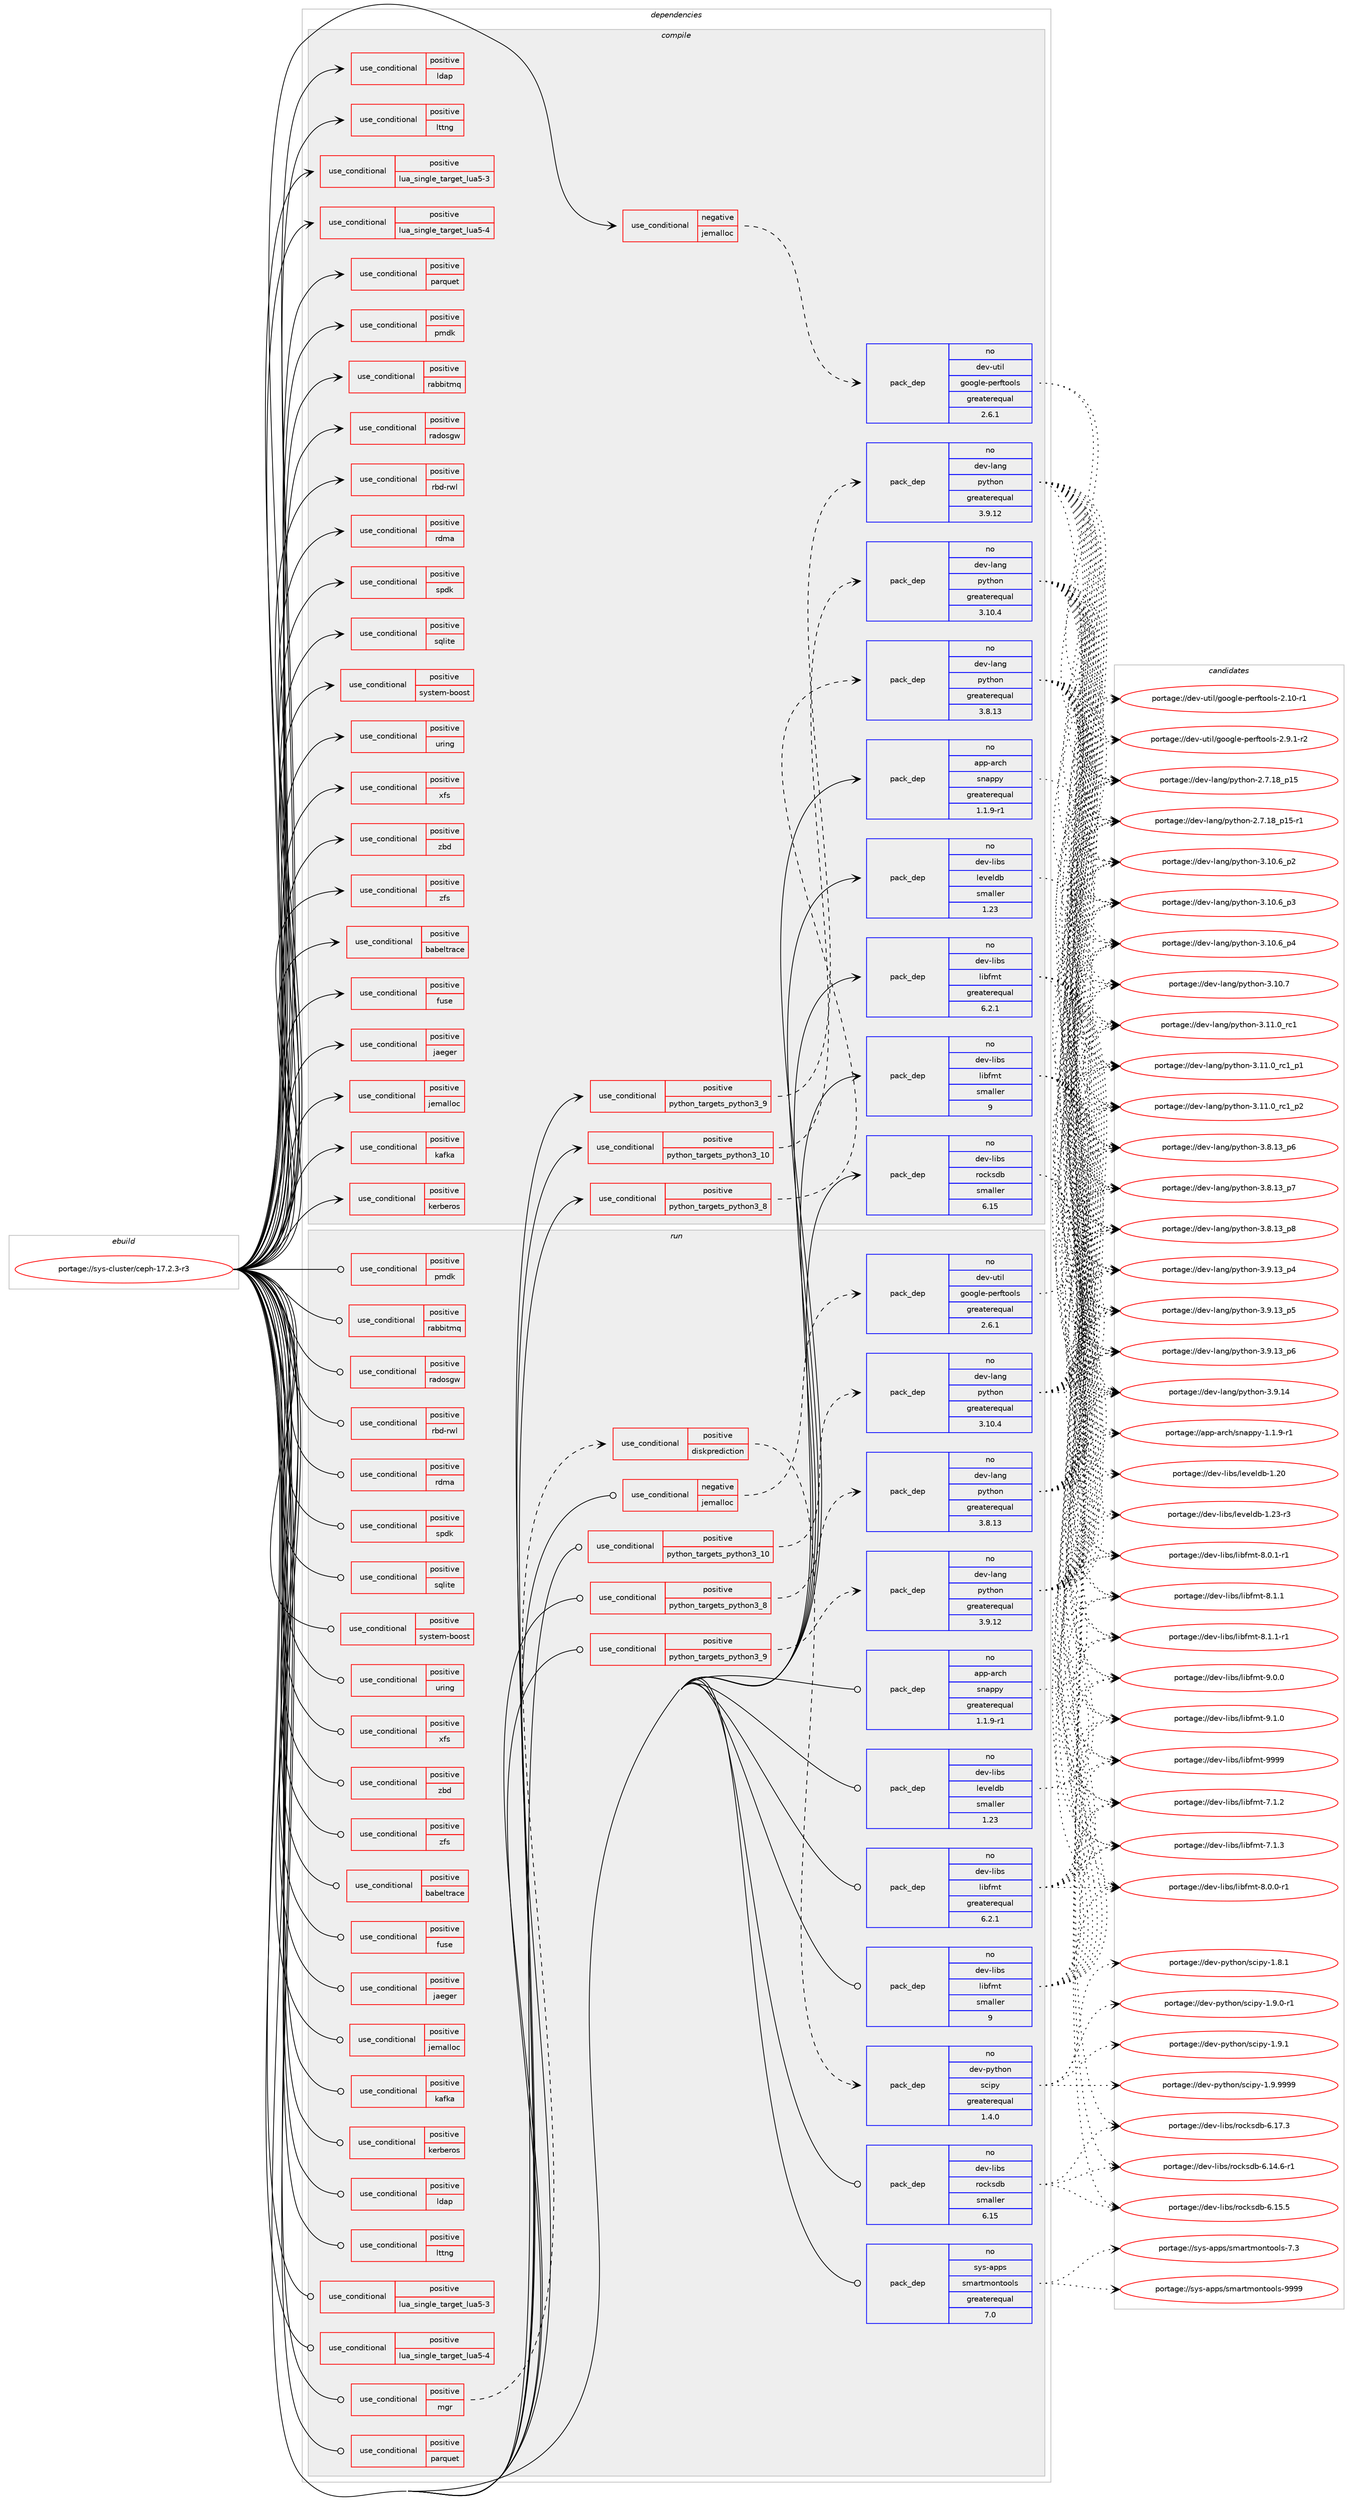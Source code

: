 digraph prolog {

# *************
# Graph options
# *************

newrank=true;
concentrate=true;
compound=true;
graph [rankdir=LR,fontname=Helvetica,fontsize=10,ranksep=1.5];#, ranksep=2.5, nodesep=0.2];
edge  [arrowhead=vee];
node  [fontname=Helvetica,fontsize=10];

# **********
# The ebuild
# **********

subgraph cluster_leftcol {
color=gray;
rank=same;
label=<<i>ebuild</i>>;
id [label="portage://sys-cluster/ceph-17.2.3-r3", color=red, width=4, href="../sys-cluster/ceph-17.2.3-r3.svg"];
}

# ****************
# The dependencies
# ****************

subgraph cluster_midcol {
color=gray;
label=<<i>dependencies</i>>;
subgraph cluster_compile {
fillcolor="#eeeeee";
style=filled;
label=<<i>compile</i>>;
subgraph cond398 {
dependency724 [label=<<TABLE BORDER="0" CELLBORDER="1" CELLSPACING="0" CELLPADDING="4"><TR><TD ROWSPAN="3" CELLPADDING="10">use_conditional</TD></TR><TR><TD>negative</TD></TR><TR><TD>jemalloc</TD></TR></TABLE>>, shape=none, color=red];
subgraph pack313 {
dependency725 [label=<<TABLE BORDER="0" CELLBORDER="1" CELLSPACING="0" CELLPADDING="4" WIDTH="220"><TR><TD ROWSPAN="6" CELLPADDING="30">pack_dep</TD></TR><TR><TD WIDTH="110">no</TD></TR><TR><TD>dev-util</TD></TR><TR><TD>google-perftools</TD></TR><TR><TD>greaterequal</TD></TR><TR><TD>2.6.1</TD></TR></TABLE>>, shape=none, color=blue];
}
dependency724:e -> dependency725:w [weight=20,style="dashed",arrowhead="vee"];
}
id:e -> dependency724:w [weight=20,style="solid",arrowhead="vee"];
subgraph cond399 {
dependency726 [label=<<TABLE BORDER="0" CELLBORDER="1" CELLSPACING="0" CELLPADDING="4"><TR><TD ROWSPAN="3" CELLPADDING="10">use_conditional</TD></TR><TR><TD>positive</TD></TR><TR><TD>babeltrace</TD></TR></TABLE>>, shape=none, color=red];
# *** BEGIN UNKNOWN DEPENDENCY TYPE (TODO) ***
# dependency726 -> package_dependency(portage://sys-cluster/ceph-17.2.3-r3,install,no,dev-util,babeltrace,none,[,,],[],[])
# *** END UNKNOWN DEPENDENCY TYPE (TODO) ***

}
id:e -> dependency726:w [weight=20,style="solid",arrowhead="vee"];
subgraph cond400 {
dependency727 [label=<<TABLE BORDER="0" CELLBORDER="1" CELLSPACING="0" CELLPADDING="4"><TR><TD ROWSPAN="3" CELLPADDING="10">use_conditional</TD></TR><TR><TD>positive</TD></TR><TR><TD>fuse</TD></TR></TABLE>>, shape=none, color=red];
# *** BEGIN UNKNOWN DEPENDENCY TYPE (TODO) ***
# dependency727 -> package_dependency(portage://sys-cluster/ceph-17.2.3-r3,install,no,sys-fs,fuse,none,[,,],[slot(3),equal],[])
# *** END UNKNOWN DEPENDENCY TYPE (TODO) ***

}
id:e -> dependency727:w [weight=20,style="solid",arrowhead="vee"];
subgraph cond401 {
dependency728 [label=<<TABLE BORDER="0" CELLBORDER="1" CELLSPACING="0" CELLPADDING="4"><TR><TD ROWSPAN="3" CELLPADDING="10">use_conditional</TD></TR><TR><TD>positive</TD></TR><TR><TD>jaeger</TD></TR></TABLE>>, shape=none, color=red];
# *** BEGIN UNKNOWN DEPENDENCY TYPE (TODO) ***
# dependency728 -> package_dependency(portage://sys-cluster/ceph-17.2.3-r3,install,no,dev-cpp,nlohmann_json,none,[,,],any_same_slot,[])
# *** END UNKNOWN DEPENDENCY TYPE (TODO) ***

# *** BEGIN UNKNOWN DEPENDENCY TYPE (TODO) ***
# dependency728 -> package_dependency(portage://sys-cluster/ceph-17.2.3-r3,install,no,dev-cpp,opentelemetry-cpp,none,[,,],any_same_slot,[use(enable(jaeger),none)])
# *** END UNKNOWN DEPENDENCY TYPE (TODO) ***

}
id:e -> dependency728:w [weight=20,style="solid",arrowhead="vee"];
subgraph cond402 {
dependency729 [label=<<TABLE BORDER="0" CELLBORDER="1" CELLSPACING="0" CELLPADDING="4"><TR><TD ROWSPAN="3" CELLPADDING="10">use_conditional</TD></TR><TR><TD>positive</TD></TR><TR><TD>jemalloc</TD></TR></TABLE>>, shape=none, color=red];
# *** BEGIN UNKNOWN DEPENDENCY TYPE (TODO) ***
# dependency729 -> package_dependency(portage://sys-cluster/ceph-17.2.3-r3,install,no,dev-libs,jemalloc,none,[,,],any_same_slot,[])
# *** END UNKNOWN DEPENDENCY TYPE (TODO) ***

}
id:e -> dependency729:w [weight=20,style="solid",arrowhead="vee"];
subgraph cond403 {
dependency730 [label=<<TABLE BORDER="0" CELLBORDER="1" CELLSPACING="0" CELLPADDING="4"><TR><TD ROWSPAN="3" CELLPADDING="10">use_conditional</TD></TR><TR><TD>positive</TD></TR><TR><TD>kafka</TD></TR></TABLE>>, shape=none, color=red];
# *** BEGIN UNKNOWN DEPENDENCY TYPE (TODO) ***
# dependency730 -> package_dependency(portage://sys-cluster/ceph-17.2.3-r3,install,no,dev-libs,librdkafka,none,[,,],any_same_slot,[])
# *** END UNKNOWN DEPENDENCY TYPE (TODO) ***

}
id:e -> dependency730:w [weight=20,style="solid",arrowhead="vee"];
subgraph cond404 {
dependency731 [label=<<TABLE BORDER="0" CELLBORDER="1" CELLSPACING="0" CELLPADDING="4"><TR><TD ROWSPAN="3" CELLPADDING="10">use_conditional</TD></TR><TR><TD>positive</TD></TR><TR><TD>kerberos</TD></TR></TABLE>>, shape=none, color=red];
# *** BEGIN UNKNOWN DEPENDENCY TYPE (TODO) ***
# dependency731 -> package_dependency(portage://sys-cluster/ceph-17.2.3-r3,install,no,virtual,krb5,none,[,,],[],[])
# *** END UNKNOWN DEPENDENCY TYPE (TODO) ***

}
id:e -> dependency731:w [weight=20,style="solid",arrowhead="vee"];
subgraph cond405 {
dependency732 [label=<<TABLE BORDER="0" CELLBORDER="1" CELLSPACING="0" CELLPADDING="4"><TR><TD ROWSPAN="3" CELLPADDING="10">use_conditional</TD></TR><TR><TD>positive</TD></TR><TR><TD>ldap</TD></TR></TABLE>>, shape=none, color=red];
# *** BEGIN UNKNOWN DEPENDENCY TYPE (TODO) ***
# dependency732 -> package_dependency(portage://sys-cluster/ceph-17.2.3-r3,install,no,net-nds,openldap,none,[,,],any_same_slot,[])
# *** END UNKNOWN DEPENDENCY TYPE (TODO) ***

}
id:e -> dependency732:w [weight=20,style="solid",arrowhead="vee"];
subgraph cond406 {
dependency733 [label=<<TABLE BORDER="0" CELLBORDER="1" CELLSPACING="0" CELLPADDING="4"><TR><TD ROWSPAN="3" CELLPADDING="10">use_conditional</TD></TR><TR><TD>positive</TD></TR><TR><TD>lttng</TD></TR></TABLE>>, shape=none, color=red];
# *** BEGIN UNKNOWN DEPENDENCY TYPE (TODO) ***
# dependency733 -> package_dependency(portage://sys-cluster/ceph-17.2.3-r3,install,no,dev-util,lttng-ust,none,[,,],any_same_slot,[])
# *** END UNKNOWN DEPENDENCY TYPE (TODO) ***

}
id:e -> dependency733:w [weight=20,style="solid",arrowhead="vee"];
subgraph cond407 {
dependency734 [label=<<TABLE BORDER="0" CELLBORDER="1" CELLSPACING="0" CELLPADDING="4"><TR><TD ROWSPAN="3" CELLPADDING="10">use_conditional</TD></TR><TR><TD>positive</TD></TR><TR><TD>lua_single_target_lua5-3</TD></TR></TABLE>>, shape=none, color=red];
# *** BEGIN UNKNOWN DEPENDENCY TYPE (TODO) ***
# dependency734 -> package_dependency(portage://sys-cluster/ceph-17.2.3-r3,install,no,dev-lang,lua,none,[,,],[slot(5.3)],[])
# *** END UNKNOWN DEPENDENCY TYPE (TODO) ***

}
id:e -> dependency734:w [weight=20,style="solid",arrowhead="vee"];
subgraph cond408 {
dependency735 [label=<<TABLE BORDER="0" CELLBORDER="1" CELLSPACING="0" CELLPADDING="4"><TR><TD ROWSPAN="3" CELLPADDING="10">use_conditional</TD></TR><TR><TD>positive</TD></TR><TR><TD>lua_single_target_lua5-4</TD></TR></TABLE>>, shape=none, color=red];
# *** BEGIN UNKNOWN DEPENDENCY TYPE (TODO) ***
# dependency735 -> package_dependency(portage://sys-cluster/ceph-17.2.3-r3,install,no,dev-lang,lua,none,[,,],[slot(5.4)],[])
# *** END UNKNOWN DEPENDENCY TYPE (TODO) ***

}
id:e -> dependency735:w [weight=20,style="solid",arrowhead="vee"];
subgraph cond409 {
dependency736 [label=<<TABLE BORDER="0" CELLBORDER="1" CELLSPACING="0" CELLPADDING="4"><TR><TD ROWSPAN="3" CELLPADDING="10">use_conditional</TD></TR><TR><TD>positive</TD></TR><TR><TD>parquet</TD></TR></TABLE>>, shape=none, color=red];
# *** BEGIN UNKNOWN DEPENDENCY TYPE (TODO) ***
# dependency736 -> package_dependency(portage://sys-cluster/ceph-17.2.3-r3,install,no,dev-libs,re2,none,[,,],any_same_slot,[])
# *** END UNKNOWN DEPENDENCY TYPE (TODO) ***

}
id:e -> dependency736:w [weight=20,style="solid",arrowhead="vee"];
subgraph cond410 {
dependency737 [label=<<TABLE BORDER="0" CELLBORDER="1" CELLSPACING="0" CELLPADDING="4"><TR><TD ROWSPAN="3" CELLPADDING="10">use_conditional</TD></TR><TR><TD>positive</TD></TR><TR><TD>pmdk</TD></TR></TABLE>>, shape=none, color=red];
# *** BEGIN UNKNOWN DEPENDENCY TYPE (TODO) ***
# dependency737 -> package_dependency(portage://sys-cluster/ceph-17.2.3-r3,install,no,dev-libs,pmdk,none,[,,],any_same_slot,[])
# *** END UNKNOWN DEPENDENCY TYPE (TODO) ***

}
id:e -> dependency737:w [weight=20,style="solid",arrowhead="vee"];
subgraph cond411 {
dependency738 [label=<<TABLE BORDER="0" CELLBORDER="1" CELLSPACING="0" CELLPADDING="4"><TR><TD ROWSPAN="3" CELLPADDING="10">use_conditional</TD></TR><TR><TD>positive</TD></TR><TR><TD>python_targets_python3_10</TD></TR></TABLE>>, shape=none, color=red];
subgraph pack314 {
dependency739 [label=<<TABLE BORDER="0" CELLBORDER="1" CELLSPACING="0" CELLPADDING="4" WIDTH="220"><TR><TD ROWSPAN="6" CELLPADDING="30">pack_dep</TD></TR><TR><TD WIDTH="110">no</TD></TR><TR><TD>dev-lang</TD></TR><TR><TD>python</TD></TR><TR><TD>greaterequal</TD></TR><TR><TD>3.10.4</TD></TR></TABLE>>, shape=none, color=blue];
}
dependency738:e -> dependency739:w [weight=20,style="dashed",arrowhead="vee"];
}
id:e -> dependency738:w [weight=20,style="solid",arrowhead="vee"];
subgraph cond412 {
dependency740 [label=<<TABLE BORDER="0" CELLBORDER="1" CELLSPACING="0" CELLPADDING="4"><TR><TD ROWSPAN="3" CELLPADDING="10">use_conditional</TD></TR><TR><TD>positive</TD></TR><TR><TD>python_targets_python3_8</TD></TR></TABLE>>, shape=none, color=red];
subgraph pack315 {
dependency741 [label=<<TABLE BORDER="0" CELLBORDER="1" CELLSPACING="0" CELLPADDING="4" WIDTH="220"><TR><TD ROWSPAN="6" CELLPADDING="30">pack_dep</TD></TR><TR><TD WIDTH="110">no</TD></TR><TR><TD>dev-lang</TD></TR><TR><TD>python</TD></TR><TR><TD>greaterequal</TD></TR><TR><TD>3.8.13</TD></TR></TABLE>>, shape=none, color=blue];
}
dependency740:e -> dependency741:w [weight=20,style="dashed",arrowhead="vee"];
}
id:e -> dependency740:w [weight=20,style="solid",arrowhead="vee"];
subgraph cond413 {
dependency742 [label=<<TABLE BORDER="0" CELLBORDER="1" CELLSPACING="0" CELLPADDING="4"><TR><TD ROWSPAN="3" CELLPADDING="10">use_conditional</TD></TR><TR><TD>positive</TD></TR><TR><TD>python_targets_python3_9</TD></TR></TABLE>>, shape=none, color=red];
subgraph pack316 {
dependency743 [label=<<TABLE BORDER="0" CELLBORDER="1" CELLSPACING="0" CELLPADDING="4" WIDTH="220"><TR><TD ROWSPAN="6" CELLPADDING="30">pack_dep</TD></TR><TR><TD WIDTH="110">no</TD></TR><TR><TD>dev-lang</TD></TR><TR><TD>python</TD></TR><TR><TD>greaterequal</TD></TR><TR><TD>3.9.12</TD></TR></TABLE>>, shape=none, color=blue];
}
dependency742:e -> dependency743:w [weight=20,style="dashed",arrowhead="vee"];
}
id:e -> dependency742:w [weight=20,style="solid",arrowhead="vee"];
subgraph cond414 {
dependency744 [label=<<TABLE BORDER="0" CELLBORDER="1" CELLSPACING="0" CELLPADDING="4"><TR><TD ROWSPAN="3" CELLPADDING="10">use_conditional</TD></TR><TR><TD>positive</TD></TR><TR><TD>rabbitmq</TD></TR></TABLE>>, shape=none, color=red];
# *** BEGIN UNKNOWN DEPENDENCY TYPE (TODO) ***
# dependency744 -> package_dependency(portage://sys-cluster/ceph-17.2.3-r3,install,no,net-libs,rabbitmq-c,none,[,,],any_same_slot,[])
# *** END UNKNOWN DEPENDENCY TYPE (TODO) ***

}
id:e -> dependency744:w [weight=20,style="solid",arrowhead="vee"];
subgraph cond415 {
dependency745 [label=<<TABLE BORDER="0" CELLBORDER="1" CELLSPACING="0" CELLPADDING="4"><TR><TD ROWSPAN="3" CELLPADDING="10">use_conditional</TD></TR><TR><TD>positive</TD></TR><TR><TD>radosgw</TD></TR></TABLE>>, shape=none, color=red];
# *** BEGIN UNKNOWN DEPENDENCY TYPE (TODO) ***
# dependency745 -> package_dependency(portage://sys-cluster/ceph-17.2.3-r3,install,no,dev-libs,icu,none,[,,],any_same_slot,[])
# *** END UNKNOWN DEPENDENCY TYPE (TODO) ***

# *** BEGIN UNKNOWN DEPENDENCY TYPE (TODO) ***
# dependency745 -> package_dependency(portage://sys-cluster/ceph-17.2.3-r3,install,no,dev-libs,expat,none,[,,],any_same_slot,[])
# *** END UNKNOWN DEPENDENCY TYPE (TODO) ***

# *** BEGIN UNKNOWN DEPENDENCY TYPE (TODO) ***
# dependency745 -> package_dependency(portage://sys-cluster/ceph-17.2.3-r3,install,no,net-misc,curl,none,[,,],any_same_slot,[use(enable(curl_ssl_openssl),none)])
# *** END UNKNOWN DEPENDENCY TYPE (TODO) ***

}
id:e -> dependency745:w [weight=20,style="solid",arrowhead="vee"];
subgraph cond416 {
dependency746 [label=<<TABLE BORDER="0" CELLBORDER="1" CELLSPACING="0" CELLPADDING="4"><TR><TD ROWSPAN="3" CELLPADDING="10">use_conditional</TD></TR><TR><TD>positive</TD></TR><TR><TD>rbd-rwl</TD></TR></TABLE>>, shape=none, color=red];
# *** BEGIN UNKNOWN DEPENDENCY TYPE (TODO) ***
# dependency746 -> package_dependency(portage://sys-cluster/ceph-17.2.3-r3,install,no,dev-libs,pmdk,none,[,,],any_same_slot,[])
# *** END UNKNOWN DEPENDENCY TYPE (TODO) ***

}
id:e -> dependency746:w [weight=20,style="solid",arrowhead="vee"];
subgraph cond417 {
dependency747 [label=<<TABLE BORDER="0" CELLBORDER="1" CELLSPACING="0" CELLPADDING="4"><TR><TD ROWSPAN="3" CELLPADDING="10">use_conditional</TD></TR><TR><TD>positive</TD></TR><TR><TD>rdma</TD></TR></TABLE>>, shape=none, color=red];
# *** BEGIN UNKNOWN DEPENDENCY TYPE (TODO) ***
# dependency747 -> package_dependency(portage://sys-cluster/ceph-17.2.3-r3,install,no,sys-cluster,rdma-core,none,[,,],any_same_slot,[])
# *** END UNKNOWN DEPENDENCY TYPE (TODO) ***

}
id:e -> dependency747:w [weight=20,style="solid",arrowhead="vee"];
subgraph cond418 {
dependency748 [label=<<TABLE BORDER="0" CELLBORDER="1" CELLSPACING="0" CELLPADDING="4"><TR><TD ROWSPAN="3" CELLPADDING="10">use_conditional</TD></TR><TR><TD>positive</TD></TR><TR><TD>spdk</TD></TR></TABLE>>, shape=none, color=red];
# *** BEGIN UNKNOWN DEPENDENCY TYPE (TODO) ***
# dependency748 -> package_dependency(portage://sys-cluster/ceph-17.2.3-r3,install,no,dev-util,cunit,none,[,,],[],[])
# *** END UNKNOWN DEPENDENCY TYPE (TODO) ***

}
id:e -> dependency748:w [weight=20,style="solid",arrowhead="vee"];
subgraph cond419 {
dependency749 [label=<<TABLE BORDER="0" CELLBORDER="1" CELLSPACING="0" CELLPADDING="4"><TR><TD ROWSPAN="3" CELLPADDING="10">use_conditional</TD></TR><TR><TD>positive</TD></TR><TR><TD>sqlite</TD></TR></TABLE>>, shape=none, color=red];
# *** BEGIN UNKNOWN DEPENDENCY TYPE (TODO) ***
# dependency749 -> package_dependency(portage://sys-cluster/ceph-17.2.3-r3,install,no,dev-db,sqlite,none,[,,],any_same_slot,[])
# *** END UNKNOWN DEPENDENCY TYPE (TODO) ***

}
id:e -> dependency749:w [weight=20,style="solid",arrowhead="vee"];
subgraph cond420 {
dependency750 [label=<<TABLE BORDER="0" CELLBORDER="1" CELLSPACING="0" CELLPADDING="4"><TR><TD ROWSPAN="3" CELLPADDING="10">use_conditional</TD></TR><TR><TD>positive</TD></TR><TR><TD>system-boost</TD></TR></TABLE>>, shape=none, color=red];
# *** BEGIN UNKNOWN DEPENDENCY TYPE (TODO) ***
# dependency750 -> package_dependency(portage://sys-cluster/ceph-17.2.3-r3,install,no,dev-libs,boost,none,[,,],any_same_slot,[use(enable(context),none),use(enable(python),none),use(optenable(python_targets_python3_8),negative),use(optenable(python_targets_python3_9),negative),use(optenable(python_targets_python3_10),negative),use(enable(zlib),none)])
# *** END UNKNOWN DEPENDENCY TYPE (TODO) ***

}
id:e -> dependency750:w [weight=20,style="solid",arrowhead="vee"];
subgraph cond421 {
dependency751 [label=<<TABLE BORDER="0" CELLBORDER="1" CELLSPACING="0" CELLPADDING="4"><TR><TD ROWSPAN="3" CELLPADDING="10">use_conditional</TD></TR><TR><TD>positive</TD></TR><TR><TD>uring</TD></TR></TABLE>>, shape=none, color=red];
# *** BEGIN UNKNOWN DEPENDENCY TYPE (TODO) ***
# dependency751 -> package_dependency(portage://sys-cluster/ceph-17.2.3-r3,install,no,sys-libs,liburing,none,[,,],any_same_slot,[])
# *** END UNKNOWN DEPENDENCY TYPE (TODO) ***

}
id:e -> dependency751:w [weight=20,style="solid",arrowhead="vee"];
subgraph cond422 {
dependency752 [label=<<TABLE BORDER="0" CELLBORDER="1" CELLSPACING="0" CELLPADDING="4"><TR><TD ROWSPAN="3" CELLPADDING="10">use_conditional</TD></TR><TR><TD>positive</TD></TR><TR><TD>xfs</TD></TR></TABLE>>, shape=none, color=red];
# *** BEGIN UNKNOWN DEPENDENCY TYPE (TODO) ***
# dependency752 -> package_dependency(portage://sys-cluster/ceph-17.2.3-r3,install,no,sys-fs,xfsprogs,none,[,,],any_same_slot,[])
# *** END UNKNOWN DEPENDENCY TYPE (TODO) ***

}
id:e -> dependency752:w [weight=20,style="solid",arrowhead="vee"];
subgraph cond423 {
dependency753 [label=<<TABLE BORDER="0" CELLBORDER="1" CELLSPACING="0" CELLPADDING="4"><TR><TD ROWSPAN="3" CELLPADDING="10">use_conditional</TD></TR><TR><TD>positive</TD></TR><TR><TD>zbd</TD></TR></TABLE>>, shape=none, color=red];
# *** BEGIN UNKNOWN DEPENDENCY TYPE (TODO) ***
# dependency753 -> package_dependency(portage://sys-cluster/ceph-17.2.3-r3,install,no,sys-block,libzbd,none,[,,],any_same_slot,[])
# *** END UNKNOWN DEPENDENCY TYPE (TODO) ***

}
id:e -> dependency753:w [weight=20,style="solid",arrowhead="vee"];
subgraph cond424 {
dependency754 [label=<<TABLE BORDER="0" CELLBORDER="1" CELLSPACING="0" CELLPADDING="4"><TR><TD ROWSPAN="3" CELLPADDING="10">use_conditional</TD></TR><TR><TD>positive</TD></TR><TR><TD>zfs</TD></TR></TABLE>>, shape=none, color=red];
# *** BEGIN UNKNOWN DEPENDENCY TYPE (TODO) ***
# dependency754 -> package_dependency(portage://sys-cluster/ceph-17.2.3-r3,install,no,sys-fs,zfs,none,[,,],any_same_slot,[])
# *** END UNKNOWN DEPENDENCY TYPE (TODO) ***

}
id:e -> dependency754:w [weight=20,style="solid",arrowhead="vee"];
# *** BEGIN UNKNOWN DEPENDENCY TYPE (TODO) ***
# id -> package_dependency(portage://sys-cluster/ceph-17.2.3-r3,install,no,acct-group,ceph,none,[,,],[],[])
# *** END UNKNOWN DEPENDENCY TYPE (TODO) ***

# *** BEGIN UNKNOWN DEPENDENCY TYPE (TODO) ***
# id -> package_dependency(portage://sys-cluster/ceph-17.2.3-r3,install,no,acct-user,ceph,none,[,,],[],[])
# *** END UNKNOWN DEPENDENCY TYPE (TODO) ***

# *** BEGIN UNKNOWN DEPENDENCY TYPE (TODO) ***
# id -> package_dependency(portage://sys-cluster/ceph-17.2.3-r3,install,no,app-arch,bzip2,none,[,,],any_same_slot,[])
# *** END UNKNOWN DEPENDENCY TYPE (TODO) ***

# *** BEGIN UNKNOWN DEPENDENCY TYPE (TODO) ***
# id -> package_dependency(portage://sys-cluster/ceph-17.2.3-r3,install,no,app-arch,lz4,none,[,,],any_same_slot,[])
# *** END UNKNOWN DEPENDENCY TYPE (TODO) ***

subgraph pack317 {
dependency755 [label=<<TABLE BORDER="0" CELLBORDER="1" CELLSPACING="0" CELLPADDING="4" WIDTH="220"><TR><TD ROWSPAN="6" CELLPADDING="30">pack_dep</TD></TR><TR><TD WIDTH="110">no</TD></TR><TR><TD>app-arch</TD></TR><TR><TD>snappy</TD></TR><TR><TD>greaterequal</TD></TR><TR><TD>1.1.9-r1</TD></TR></TABLE>>, shape=none, color=blue];
}
id:e -> dependency755:w [weight=20,style="solid",arrowhead="vee"];
# *** BEGIN UNKNOWN DEPENDENCY TYPE (TODO) ***
# id -> package_dependency(portage://sys-cluster/ceph-17.2.3-r3,install,no,app-arch,snappy,none,[,,],any_same_slot,[])
# *** END UNKNOWN DEPENDENCY TYPE (TODO) ***

# *** BEGIN UNKNOWN DEPENDENCY TYPE (TODO) ***
# id -> package_dependency(portage://sys-cluster/ceph-17.2.3-r3,install,no,app-arch,zstd,none,[,,],any_same_slot,[])
# *** END UNKNOWN DEPENDENCY TYPE (TODO) ***

# *** BEGIN UNKNOWN DEPENDENCY TYPE (TODO) ***
# id -> package_dependency(portage://sys-cluster/ceph-17.2.3-r3,install,no,app-misc,jq,none,[,,],any_same_slot,[])
# *** END UNKNOWN DEPENDENCY TYPE (TODO) ***

# *** BEGIN UNKNOWN DEPENDENCY TYPE (TODO) ***
# id -> package_dependency(portage://sys-cluster/ceph-17.2.3-r3,install,no,app-shells,bash,none,[,,],[slot(0)],[])
# *** END UNKNOWN DEPENDENCY TYPE (TODO) ***

# *** BEGIN UNKNOWN DEPENDENCY TYPE (TODO) ***
# id -> package_dependency(portage://sys-cluster/ceph-17.2.3-r3,install,no,dev-cpp,gflags,none,[,,],any_same_slot,[])
# *** END UNKNOWN DEPENDENCY TYPE (TODO) ***

# *** BEGIN UNKNOWN DEPENDENCY TYPE (TODO) ***
# id -> package_dependency(portage://sys-cluster/ceph-17.2.3-r3,install,no,dev-cpp,yaml-cpp,none,[,,],any_same_slot,[])
# *** END UNKNOWN DEPENDENCY TYPE (TODO) ***

# *** BEGIN UNKNOWN DEPENDENCY TYPE (TODO) ***
# id -> package_dependency(portage://sys-cluster/ceph-17.2.3-r3,install,no,dev-libs,crypto++,none,[,,],any_same_slot,[])
# *** END UNKNOWN DEPENDENCY TYPE (TODO) ***

subgraph pack318 {
dependency756 [label=<<TABLE BORDER="0" CELLBORDER="1" CELLSPACING="0" CELLPADDING="4" WIDTH="220"><TR><TD ROWSPAN="6" CELLPADDING="30">pack_dep</TD></TR><TR><TD WIDTH="110">no</TD></TR><TR><TD>dev-libs</TD></TR><TR><TD>leveldb</TD></TR><TR><TD>smaller</TD></TR><TR><TD>1.23</TD></TR></TABLE>>, shape=none, color=blue];
}
id:e -> dependency756:w [weight=20,style="solid",arrowhead="vee"];
# *** BEGIN UNKNOWN DEPENDENCY TYPE (TODO) ***
# id -> package_dependency(portage://sys-cluster/ceph-17.2.3-r3,install,no,dev-libs,libaio,none,[,,],any_same_slot,[])
# *** END UNKNOWN DEPENDENCY TYPE (TODO) ***

# *** BEGIN UNKNOWN DEPENDENCY TYPE (TODO) ***
# id -> package_dependency(portage://sys-cluster/ceph-17.2.3-r3,install,no,dev-libs,libevent,none,[,,],any_same_slot,[])
# *** END UNKNOWN DEPENDENCY TYPE (TODO) ***

subgraph pack319 {
dependency757 [label=<<TABLE BORDER="0" CELLBORDER="1" CELLSPACING="0" CELLPADDING="4" WIDTH="220"><TR><TD ROWSPAN="6" CELLPADDING="30">pack_dep</TD></TR><TR><TD WIDTH="110">no</TD></TR><TR><TD>dev-libs</TD></TR><TR><TD>libfmt</TD></TR><TR><TD>greaterequal</TD></TR><TR><TD>6.2.1</TD></TR></TABLE>>, shape=none, color=blue];
}
id:e -> dependency757:w [weight=20,style="solid",arrowhead="vee"];
subgraph pack320 {
dependency758 [label=<<TABLE BORDER="0" CELLBORDER="1" CELLSPACING="0" CELLPADDING="4" WIDTH="220"><TR><TD ROWSPAN="6" CELLPADDING="30">pack_dep</TD></TR><TR><TD WIDTH="110">no</TD></TR><TR><TD>dev-libs</TD></TR><TR><TD>libfmt</TD></TR><TR><TD>smaller</TD></TR><TR><TD>9</TD></TR></TABLE>>, shape=none, color=blue];
}
id:e -> dependency758:w [weight=20,style="solid",arrowhead="vee"];
# *** BEGIN UNKNOWN DEPENDENCY TYPE (TODO) ***
# id -> package_dependency(portage://sys-cluster/ceph-17.2.3-r3,install,no,dev-libs,libnl,none,[,,],[slot(3),equal],[])
# *** END UNKNOWN DEPENDENCY TYPE (TODO) ***

# *** BEGIN UNKNOWN DEPENDENCY TYPE (TODO) ***
# id -> package_dependency(portage://sys-cluster/ceph-17.2.3-r3,install,no,dev-libs,libutf8proc,none,[,,],any_same_slot,[])
# *** END UNKNOWN DEPENDENCY TYPE (TODO) ***

# *** BEGIN UNKNOWN DEPENDENCY TYPE (TODO) ***
# id -> package_dependency(portage://sys-cluster/ceph-17.2.3-r3,install,no,dev-libs,libxml2,none,[,,],any_same_slot,[])
# *** END UNKNOWN DEPENDENCY TYPE (TODO) ***

# *** BEGIN UNKNOWN DEPENDENCY TYPE (TODO) ***
# id -> package_dependency(portage://sys-cluster/ceph-17.2.3-r3,install,no,dev-libs,nss,none,[,,],any_same_slot,[])
# *** END UNKNOWN DEPENDENCY TYPE (TODO) ***

# *** BEGIN UNKNOWN DEPENDENCY TYPE (TODO) ***
# id -> package_dependency(portage://sys-cluster/ceph-17.2.3-r3,install,no,dev-libs,openssl,none,[,,],any_same_slot,[])
# *** END UNKNOWN DEPENDENCY TYPE (TODO) ***

subgraph pack321 {
dependency759 [label=<<TABLE BORDER="0" CELLBORDER="1" CELLSPACING="0" CELLPADDING="4" WIDTH="220"><TR><TD ROWSPAN="6" CELLPADDING="30">pack_dep</TD></TR><TR><TD WIDTH="110">no</TD></TR><TR><TD>dev-libs</TD></TR><TR><TD>rocksdb</TD></TR><TR><TD>smaller</TD></TR><TR><TD>6.15</TD></TR></TABLE>>, shape=none, color=blue];
}
id:e -> dependency759:w [weight=20,style="solid",arrowhead="vee"];
# *** BEGIN UNKNOWN DEPENDENCY TYPE (TODO) ***
# id -> package_dependency(portage://sys-cluster/ceph-17.2.3-r3,install,no,dev-libs,thrift,none,[,,],any_same_slot,[])
# *** END UNKNOWN DEPENDENCY TYPE (TODO) ***

# *** BEGIN UNKNOWN DEPENDENCY TYPE (TODO) ***
# id -> package_dependency(portage://sys-cluster/ceph-17.2.3-r3,install,no,dev-libs,xmlsec,none,[,,],any_same_slot,[use(enable(openssl),none)])
# *** END UNKNOWN DEPENDENCY TYPE (TODO) ***

# *** BEGIN UNKNOWN DEPENDENCY TYPE (TODO) ***
# id -> package_dependency(portage://sys-cluster/ceph-17.2.3-r3,install,no,dev-python,pyyaml,none,[,,],[],[use(optenable(python_targets_python3_8),negative),use(optenable(python_targets_python3_9),negative),use(optenable(python_targets_python3_10),negative)])
# *** END UNKNOWN DEPENDENCY TYPE (TODO) ***

# *** BEGIN UNKNOWN DEPENDENCY TYPE (TODO) ***
# id -> package_dependency(portage://sys-cluster/ceph-17.2.3-r3,install,no,net-dns,c-ares,none,[,,],any_same_slot,[])
# *** END UNKNOWN DEPENDENCY TYPE (TODO) ***

# *** BEGIN UNKNOWN DEPENDENCY TYPE (TODO) ***
# id -> package_dependency(portage://sys-cluster/ceph-17.2.3-r3,install,no,net-libs,gnutls,none,[,,],any_same_slot,[])
# *** END UNKNOWN DEPENDENCY TYPE (TODO) ***

# *** BEGIN UNKNOWN DEPENDENCY TYPE (TODO) ***
# id -> package_dependency(portage://sys-cluster/ceph-17.2.3-r3,install,no,sys-apps,coreutils,none,[,,],[],[])
# *** END UNKNOWN DEPENDENCY TYPE (TODO) ***

# *** BEGIN UNKNOWN DEPENDENCY TYPE (TODO) ***
# id -> package_dependency(portage://sys-cluster/ceph-17.2.3-r3,install,no,sys-apps,hwloc,none,[,,],any_same_slot,[])
# *** END UNKNOWN DEPENDENCY TYPE (TODO) ***

# *** BEGIN UNKNOWN DEPENDENCY TYPE (TODO) ***
# id -> package_dependency(portage://sys-cluster/ceph-17.2.3-r3,install,no,sys-apps,keyutils,none,[,,],any_same_slot,[])
# *** END UNKNOWN DEPENDENCY TYPE (TODO) ***

# *** BEGIN UNKNOWN DEPENDENCY TYPE (TODO) ***
# id -> package_dependency(portage://sys-cluster/ceph-17.2.3-r3,install,no,sys-apps,util-linux,none,[,,],any_same_slot,[])
# *** END UNKNOWN DEPENDENCY TYPE (TODO) ***

# *** BEGIN UNKNOWN DEPENDENCY TYPE (TODO) ***
# id -> package_dependency(portage://sys-cluster/ceph-17.2.3-r3,install,no,sys-auth,oath-toolkit,none,[,,],any_same_slot,[])
# *** END UNKNOWN DEPENDENCY TYPE (TODO) ***

# *** BEGIN UNKNOWN DEPENDENCY TYPE (TODO) ***
# id -> package_dependency(portage://sys-cluster/ceph-17.2.3-r3,install,no,sys-libs,libcap-ng,none,[,,],any_same_slot,[])
# *** END UNKNOWN DEPENDENCY TYPE (TODO) ***

# *** BEGIN UNKNOWN DEPENDENCY TYPE (TODO) ***
# id -> package_dependency(portage://sys-cluster/ceph-17.2.3-r3,install,no,sys-libs,ncurses,none,[,,],[slot(0),equal],[])
# *** END UNKNOWN DEPENDENCY TYPE (TODO) ***

# *** BEGIN UNKNOWN DEPENDENCY TYPE (TODO) ***
# id -> package_dependency(portage://sys-cluster/ceph-17.2.3-r3,install,no,sys-libs,zlib,none,[,,],any_same_slot,[])
# *** END UNKNOWN DEPENDENCY TYPE (TODO) ***

# *** BEGIN UNKNOWN DEPENDENCY TYPE (TODO) ***
# id -> package_dependency(portage://sys-cluster/ceph-17.2.3-r3,install,no,sys-process,numactl,none,[,,],any_same_slot,[])
# *** END UNKNOWN DEPENDENCY TYPE (TODO) ***

# *** BEGIN UNKNOWN DEPENDENCY TYPE (TODO) ***
# id -> package_dependency(portage://sys-cluster/ceph-17.2.3-r3,install,no,virtual,libcrypt,none,[,,],any_same_slot,[])
# *** END UNKNOWN DEPENDENCY TYPE (TODO) ***

# *** BEGIN UNKNOWN DEPENDENCY TYPE (TODO) ***
# id -> package_dependency(portage://sys-cluster/ceph-17.2.3-r3,install,no,virtual,libudev,none,[,,],any_same_slot,[])
# *** END UNKNOWN DEPENDENCY TYPE (TODO) ***

# *** BEGIN UNKNOWN DEPENDENCY TYPE (TODO) ***
# id -> package_dependency(portage://sys-cluster/ceph-17.2.3-r3,install,no,x11-libs,libpciaccess,none,[,,],any_same_slot,[])
# *** END UNKNOWN DEPENDENCY TYPE (TODO) ***

}
subgraph cluster_compileandrun {
fillcolor="#eeeeee";
style=filled;
label=<<i>compile and run</i>>;
}
subgraph cluster_run {
fillcolor="#eeeeee";
style=filled;
label=<<i>run</i>>;
subgraph cond425 {
dependency760 [label=<<TABLE BORDER="0" CELLBORDER="1" CELLSPACING="0" CELLPADDING="4"><TR><TD ROWSPAN="3" CELLPADDING="10">use_conditional</TD></TR><TR><TD>negative</TD></TR><TR><TD>jemalloc</TD></TR></TABLE>>, shape=none, color=red];
subgraph pack322 {
dependency761 [label=<<TABLE BORDER="0" CELLBORDER="1" CELLSPACING="0" CELLPADDING="4" WIDTH="220"><TR><TD ROWSPAN="6" CELLPADDING="30">pack_dep</TD></TR><TR><TD WIDTH="110">no</TD></TR><TR><TD>dev-util</TD></TR><TR><TD>google-perftools</TD></TR><TR><TD>greaterequal</TD></TR><TR><TD>2.6.1</TD></TR></TABLE>>, shape=none, color=blue];
}
dependency760:e -> dependency761:w [weight=20,style="dashed",arrowhead="vee"];
}
id:e -> dependency760:w [weight=20,style="solid",arrowhead="odot"];
subgraph cond426 {
dependency762 [label=<<TABLE BORDER="0" CELLBORDER="1" CELLSPACING="0" CELLPADDING="4"><TR><TD ROWSPAN="3" CELLPADDING="10">use_conditional</TD></TR><TR><TD>positive</TD></TR><TR><TD>babeltrace</TD></TR></TABLE>>, shape=none, color=red];
# *** BEGIN UNKNOWN DEPENDENCY TYPE (TODO) ***
# dependency762 -> package_dependency(portage://sys-cluster/ceph-17.2.3-r3,run,no,dev-util,babeltrace,none,[,,],[],[])
# *** END UNKNOWN DEPENDENCY TYPE (TODO) ***

}
id:e -> dependency762:w [weight=20,style="solid",arrowhead="odot"];
subgraph cond427 {
dependency763 [label=<<TABLE BORDER="0" CELLBORDER="1" CELLSPACING="0" CELLPADDING="4"><TR><TD ROWSPAN="3" CELLPADDING="10">use_conditional</TD></TR><TR><TD>positive</TD></TR><TR><TD>fuse</TD></TR></TABLE>>, shape=none, color=red];
# *** BEGIN UNKNOWN DEPENDENCY TYPE (TODO) ***
# dependency763 -> package_dependency(portage://sys-cluster/ceph-17.2.3-r3,run,no,sys-fs,fuse,none,[,,],[slot(3),equal],[])
# *** END UNKNOWN DEPENDENCY TYPE (TODO) ***

}
id:e -> dependency763:w [weight=20,style="solid",arrowhead="odot"];
subgraph cond428 {
dependency764 [label=<<TABLE BORDER="0" CELLBORDER="1" CELLSPACING="0" CELLPADDING="4"><TR><TD ROWSPAN="3" CELLPADDING="10">use_conditional</TD></TR><TR><TD>positive</TD></TR><TR><TD>jaeger</TD></TR></TABLE>>, shape=none, color=red];
# *** BEGIN UNKNOWN DEPENDENCY TYPE (TODO) ***
# dependency764 -> package_dependency(portage://sys-cluster/ceph-17.2.3-r3,run,no,dev-cpp,nlohmann_json,none,[,,],any_same_slot,[])
# *** END UNKNOWN DEPENDENCY TYPE (TODO) ***

# *** BEGIN UNKNOWN DEPENDENCY TYPE (TODO) ***
# dependency764 -> package_dependency(portage://sys-cluster/ceph-17.2.3-r3,run,no,dev-cpp,opentelemetry-cpp,none,[,,],any_same_slot,[use(enable(jaeger),none)])
# *** END UNKNOWN DEPENDENCY TYPE (TODO) ***

}
id:e -> dependency764:w [weight=20,style="solid",arrowhead="odot"];
subgraph cond429 {
dependency765 [label=<<TABLE BORDER="0" CELLBORDER="1" CELLSPACING="0" CELLPADDING="4"><TR><TD ROWSPAN="3" CELLPADDING="10">use_conditional</TD></TR><TR><TD>positive</TD></TR><TR><TD>jemalloc</TD></TR></TABLE>>, shape=none, color=red];
# *** BEGIN UNKNOWN DEPENDENCY TYPE (TODO) ***
# dependency765 -> package_dependency(portage://sys-cluster/ceph-17.2.3-r3,run,no,dev-libs,jemalloc,none,[,,],any_same_slot,[])
# *** END UNKNOWN DEPENDENCY TYPE (TODO) ***

}
id:e -> dependency765:w [weight=20,style="solid",arrowhead="odot"];
subgraph cond430 {
dependency766 [label=<<TABLE BORDER="0" CELLBORDER="1" CELLSPACING="0" CELLPADDING="4"><TR><TD ROWSPAN="3" CELLPADDING="10">use_conditional</TD></TR><TR><TD>positive</TD></TR><TR><TD>kafka</TD></TR></TABLE>>, shape=none, color=red];
# *** BEGIN UNKNOWN DEPENDENCY TYPE (TODO) ***
# dependency766 -> package_dependency(portage://sys-cluster/ceph-17.2.3-r3,run,no,dev-libs,librdkafka,none,[,,],any_same_slot,[])
# *** END UNKNOWN DEPENDENCY TYPE (TODO) ***

}
id:e -> dependency766:w [weight=20,style="solid",arrowhead="odot"];
subgraph cond431 {
dependency767 [label=<<TABLE BORDER="0" CELLBORDER="1" CELLSPACING="0" CELLPADDING="4"><TR><TD ROWSPAN="3" CELLPADDING="10">use_conditional</TD></TR><TR><TD>positive</TD></TR><TR><TD>kerberos</TD></TR></TABLE>>, shape=none, color=red];
# *** BEGIN UNKNOWN DEPENDENCY TYPE (TODO) ***
# dependency767 -> package_dependency(portage://sys-cluster/ceph-17.2.3-r3,run,no,virtual,krb5,none,[,,],[],[])
# *** END UNKNOWN DEPENDENCY TYPE (TODO) ***

}
id:e -> dependency767:w [weight=20,style="solid",arrowhead="odot"];
subgraph cond432 {
dependency768 [label=<<TABLE BORDER="0" CELLBORDER="1" CELLSPACING="0" CELLPADDING="4"><TR><TD ROWSPAN="3" CELLPADDING="10">use_conditional</TD></TR><TR><TD>positive</TD></TR><TR><TD>ldap</TD></TR></TABLE>>, shape=none, color=red];
# *** BEGIN UNKNOWN DEPENDENCY TYPE (TODO) ***
# dependency768 -> package_dependency(portage://sys-cluster/ceph-17.2.3-r3,run,no,net-nds,openldap,none,[,,],any_same_slot,[])
# *** END UNKNOWN DEPENDENCY TYPE (TODO) ***

}
id:e -> dependency768:w [weight=20,style="solid",arrowhead="odot"];
subgraph cond433 {
dependency769 [label=<<TABLE BORDER="0" CELLBORDER="1" CELLSPACING="0" CELLPADDING="4"><TR><TD ROWSPAN="3" CELLPADDING="10">use_conditional</TD></TR><TR><TD>positive</TD></TR><TR><TD>lttng</TD></TR></TABLE>>, shape=none, color=red];
# *** BEGIN UNKNOWN DEPENDENCY TYPE (TODO) ***
# dependency769 -> package_dependency(portage://sys-cluster/ceph-17.2.3-r3,run,no,dev-util,lttng-ust,none,[,,],any_same_slot,[])
# *** END UNKNOWN DEPENDENCY TYPE (TODO) ***

}
id:e -> dependency769:w [weight=20,style="solid",arrowhead="odot"];
subgraph cond434 {
dependency770 [label=<<TABLE BORDER="0" CELLBORDER="1" CELLSPACING="0" CELLPADDING="4"><TR><TD ROWSPAN="3" CELLPADDING="10">use_conditional</TD></TR><TR><TD>positive</TD></TR><TR><TD>lua_single_target_lua5-3</TD></TR></TABLE>>, shape=none, color=red];
# *** BEGIN UNKNOWN DEPENDENCY TYPE (TODO) ***
# dependency770 -> package_dependency(portage://sys-cluster/ceph-17.2.3-r3,run,no,dev-lang,lua,none,[,,],[slot(5.3)],[])
# *** END UNKNOWN DEPENDENCY TYPE (TODO) ***

}
id:e -> dependency770:w [weight=20,style="solid",arrowhead="odot"];
subgraph cond435 {
dependency771 [label=<<TABLE BORDER="0" CELLBORDER="1" CELLSPACING="0" CELLPADDING="4"><TR><TD ROWSPAN="3" CELLPADDING="10">use_conditional</TD></TR><TR><TD>positive</TD></TR><TR><TD>lua_single_target_lua5-4</TD></TR></TABLE>>, shape=none, color=red];
# *** BEGIN UNKNOWN DEPENDENCY TYPE (TODO) ***
# dependency771 -> package_dependency(portage://sys-cluster/ceph-17.2.3-r3,run,no,dev-lang,lua,none,[,,],[slot(5.4)],[])
# *** END UNKNOWN DEPENDENCY TYPE (TODO) ***

}
id:e -> dependency771:w [weight=20,style="solid",arrowhead="odot"];
subgraph cond436 {
dependency772 [label=<<TABLE BORDER="0" CELLBORDER="1" CELLSPACING="0" CELLPADDING="4"><TR><TD ROWSPAN="3" CELLPADDING="10">use_conditional</TD></TR><TR><TD>positive</TD></TR><TR><TD>mgr</TD></TR></TABLE>>, shape=none, color=red];
# *** BEGIN UNKNOWN DEPENDENCY TYPE (TODO) ***
# dependency772 -> package_dependency(portage://sys-cluster/ceph-17.2.3-r3,run,no,dev-python,jsonpatch,none,[,,],[],[use(optenable(python_targets_python3_8),negative),use(optenable(python_targets_python3_9),negative),use(optenable(python_targets_python3_10),negative)])
# *** END UNKNOWN DEPENDENCY TYPE (TODO) ***

# *** BEGIN UNKNOWN DEPENDENCY TYPE (TODO) ***
# dependency772 -> package_dependency(portage://sys-cluster/ceph-17.2.3-r3,run,no,dev-python,more-itertools,none,[,,],[],[use(optenable(python_targets_python3_8),negative),use(optenable(python_targets_python3_9),negative),use(optenable(python_targets_python3_10),negative)])
# *** END UNKNOWN DEPENDENCY TYPE (TODO) ***

# *** BEGIN UNKNOWN DEPENDENCY TYPE (TODO) ***
# dependency772 -> package_dependency(portage://sys-cluster/ceph-17.2.3-r3,run,no,dev-python,numpy,none,[,,],[],[use(optenable(python_targets_python3_8),negative),use(optenable(python_targets_python3_9),negative),use(optenable(python_targets_python3_10),negative)])
# *** END UNKNOWN DEPENDENCY TYPE (TODO) ***

# *** BEGIN UNKNOWN DEPENDENCY TYPE (TODO) ***
# dependency772 -> package_dependency(portage://sys-cluster/ceph-17.2.3-r3,run,no,dev-python,pyjwt,none,[,,],[],[use(optenable(python_targets_python3_8),negative),use(optenable(python_targets_python3_9),negative),use(optenable(python_targets_python3_10),negative)])
# *** END UNKNOWN DEPENDENCY TYPE (TODO) ***

# *** BEGIN UNKNOWN DEPENDENCY TYPE (TODO) ***
# dependency772 -> package_dependency(portage://sys-cluster/ceph-17.2.3-r3,run,no,dev-python,routes,none,[,,],[],[use(optenable(python_targets_python3_8),negative),use(optenable(python_targets_python3_9),negative),use(optenable(python_targets_python3_10),negative)])
# *** END UNKNOWN DEPENDENCY TYPE (TODO) ***

subgraph cond437 {
dependency773 [label=<<TABLE BORDER="0" CELLBORDER="1" CELLSPACING="0" CELLPADDING="4"><TR><TD ROWSPAN="3" CELLPADDING="10">use_conditional</TD></TR><TR><TD>positive</TD></TR><TR><TD>diskprediction</TD></TR></TABLE>>, shape=none, color=red];
subgraph pack323 {
dependency774 [label=<<TABLE BORDER="0" CELLBORDER="1" CELLSPACING="0" CELLPADDING="4" WIDTH="220"><TR><TD ROWSPAN="6" CELLPADDING="30">pack_dep</TD></TR><TR><TD WIDTH="110">no</TD></TR><TR><TD>dev-python</TD></TR><TR><TD>scipy</TD></TR><TR><TD>greaterequal</TD></TR><TR><TD>1.4.0</TD></TR></TABLE>>, shape=none, color=blue];
}
dependency773:e -> dependency774:w [weight=20,style="dashed",arrowhead="vee"];
}
dependency772:e -> dependency773:w [weight=20,style="dashed",arrowhead="vee"];
# *** BEGIN UNKNOWN DEPENDENCY TYPE (TODO) ***
# dependency772 -> package_dependency(portage://sys-cluster/ceph-17.2.3-r3,run,no,sci-libs,scikit-learn,none,[,,],[],[use(optenable(python_targets_python3_8),negative),use(optenable(python_targets_python3_9),negative),use(optenable(python_targets_python3_10),negative)])
# *** END UNKNOWN DEPENDENCY TYPE (TODO) ***

# *** BEGIN UNKNOWN DEPENDENCY TYPE (TODO) ***
# dependency772 -> package_dependency(portage://sys-cluster/ceph-17.2.3-r3,run,no,dev-python,six,none,[,,],[],[use(optenable(python_targets_python3_8),negative),use(optenable(python_targets_python3_9),negative),use(optenable(python_targets_python3_10),negative)])
# *** END UNKNOWN DEPENDENCY TYPE (TODO) ***

}
id:e -> dependency772:w [weight=20,style="solid",arrowhead="odot"];
subgraph cond438 {
dependency775 [label=<<TABLE BORDER="0" CELLBORDER="1" CELLSPACING="0" CELLPADDING="4"><TR><TD ROWSPAN="3" CELLPADDING="10">use_conditional</TD></TR><TR><TD>positive</TD></TR><TR><TD>parquet</TD></TR></TABLE>>, shape=none, color=red];
# *** BEGIN UNKNOWN DEPENDENCY TYPE (TODO) ***
# dependency775 -> package_dependency(portage://sys-cluster/ceph-17.2.3-r3,run,no,dev-libs,re2,none,[,,],any_same_slot,[])
# *** END UNKNOWN DEPENDENCY TYPE (TODO) ***

}
id:e -> dependency775:w [weight=20,style="solid",arrowhead="odot"];
subgraph cond439 {
dependency776 [label=<<TABLE BORDER="0" CELLBORDER="1" CELLSPACING="0" CELLPADDING="4"><TR><TD ROWSPAN="3" CELLPADDING="10">use_conditional</TD></TR><TR><TD>positive</TD></TR><TR><TD>pmdk</TD></TR></TABLE>>, shape=none, color=red];
# *** BEGIN UNKNOWN DEPENDENCY TYPE (TODO) ***
# dependency776 -> package_dependency(portage://sys-cluster/ceph-17.2.3-r3,run,no,dev-libs,pmdk,none,[,,],any_same_slot,[])
# *** END UNKNOWN DEPENDENCY TYPE (TODO) ***

}
id:e -> dependency776:w [weight=20,style="solid",arrowhead="odot"];
subgraph cond440 {
dependency777 [label=<<TABLE BORDER="0" CELLBORDER="1" CELLSPACING="0" CELLPADDING="4"><TR><TD ROWSPAN="3" CELLPADDING="10">use_conditional</TD></TR><TR><TD>positive</TD></TR><TR><TD>python_targets_python3_10</TD></TR></TABLE>>, shape=none, color=red];
subgraph pack324 {
dependency778 [label=<<TABLE BORDER="0" CELLBORDER="1" CELLSPACING="0" CELLPADDING="4" WIDTH="220"><TR><TD ROWSPAN="6" CELLPADDING="30">pack_dep</TD></TR><TR><TD WIDTH="110">no</TD></TR><TR><TD>dev-lang</TD></TR><TR><TD>python</TD></TR><TR><TD>greaterequal</TD></TR><TR><TD>3.10.4</TD></TR></TABLE>>, shape=none, color=blue];
}
dependency777:e -> dependency778:w [weight=20,style="dashed",arrowhead="vee"];
}
id:e -> dependency777:w [weight=20,style="solid",arrowhead="odot"];
subgraph cond441 {
dependency779 [label=<<TABLE BORDER="0" CELLBORDER="1" CELLSPACING="0" CELLPADDING="4"><TR><TD ROWSPAN="3" CELLPADDING="10">use_conditional</TD></TR><TR><TD>positive</TD></TR><TR><TD>python_targets_python3_8</TD></TR></TABLE>>, shape=none, color=red];
subgraph pack325 {
dependency780 [label=<<TABLE BORDER="0" CELLBORDER="1" CELLSPACING="0" CELLPADDING="4" WIDTH="220"><TR><TD ROWSPAN="6" CELLPADDING="30">pack_dep</TD></TR><TR><TD WIDTH="110">no</TD></TR><TR><TD>dev-lang</TD></TR><TR><TD>python</TD></TR><TR><TD>greaterequal</TD></TR><TR><TD>3.8.13</TD></TR></TABLE>>, shape=none, color=blue];
}
dependency779:e -> dependency780:w [weight=20,style="dashed",arrowhead="vee"];
}
id:e -> dependency779:w [weight=20,style="solid",arrowhead="odot"];
subgraph cond442 {
dependency781 [label=<<TABLE BORDER="0" CELLBORDER="1" CELLSPACING="0" CELLPADDING="4"><TR><TD ROWSPAN="3" CELLPADDING="10">use_conditional</TD></TR><TR><TD>positive</TD></TR><TR><TD>python_targets_python3_9</TD></TR></TABLE>>, shape=none, color=red];
subgraph pack326 {
dependency782 [label=<<TABLE BORDER="0" CELLBORDER="1" CELLSPACING="0" CELLPADDING="4" WIDTH="220"><TR><TD ROWSPAN="6" CELLPADDING="30">pack_dep</TD></TR><TR><TD WIDTH="110">no</TD></TR><TR><TD>dev-lang</TD></TR><TR><TD>python</TD></TR><TR><TD>greaterequal</TD></TR><TR><TD>3.9.12</TD></TR></TABLE>>, shape=none, color=blue];
}
dependency781:e -> dependency782:w [weight=20,style="dashed",arrowhead="vee"];
}
id:e -> dependency781:w [weight=20,style="solid",arrowhead="odot"];
subgraph cond443 {
dependency783 [label=<<TABLE BORDER="0" CELLBORDER="1" CELLSPACING="0" CELLPADDING="4"><TR><TD ROWSPAN="3" CELLPADDING="10">use_conditional</TD></TR><TR><TD>positive</TD></TR><TR><TD>rabbitmq</TD></TR></TABLE>>, shape=none, color=red];
# *** BEGIN UNKNOWN DEPENDENCY TYPE (TODO) ***
# dependency783 -> package_dependency(portage://sys-cluster/ceph-17.2.3-r3,run,no,net-libs,rabbitmq-c,none,[,,],any_same_slot,[])
# *** END UNKNOWN DEPENDENCY TYPE (TODO) ***

}
id:e -> dependency783:w [weight=20,style="solid",arrowhead="odot"];
subgraph cond444 {
dependency784 [label=<<TABLE BORDER="0" CELLBORDER="1" CELLSPACING="0" CELLPADDING="4"><TR><TD ROWSPAN="3" CELLPADDING="10">use_conditional</TD></TR><TR><TD>positive</TD></TR><TR><TD>radosgw</TD></TR></TABLE>>, shape=none, color=red];
# *** BEGIN UNKNOWN DEPENDENCY TYPE (TODO) ***
# dependency784 -> package_dependency(portage://sys-cluster/ceph-17.2.3-r3,run,no,dev-libs,icu,none,[,,],any_same_slot,[])
# *** END UNKNOWN DEPENDENCY TYPE (TODO) ***

# *** BEGIN UNKNOWN DEPENDENCY TYPE (TODO) ***
# dependency784 -> package_dependency(portage://sys-cluster/ceph-17.2.3-r3,run,no,dev-libs,expat,none,[,,],any_same_slot,[])
# *** END UNKNOWN DEPENDENCY TYPE (TODO) ***

# *** BEGIN UNKNOWN DEPENDENCY TYPE (TODO) ***
# dependency784 -> package_dependency(portage://sys-cluster/ceph-17.2.3-r3,run,no,net-misc,curl,none,[,,],any_same_slot,[use(enable(curl_ssl_openssl),none)])
# *** END UNKNOWN DEPENDENCY TYPE (TODO) ***

}
id:e -> dependency784:w [weight=20,style="solid",arrowhead="odot"];
subgraph cond445 {
dependency785 [label=<<TABLE BORDER="0" CELLBORDER="1" CELLSPACING="0" CELLPADDING="4"><TR><TD ROWSPAN="3" CELLPADDING="10">use_conditional</TD></TR><TR><TD>positive</TD></TR><TR><TD>rbd-rwl</TD></TR></TABLE>>, shape=none, color=red];
# *** BEGIN UNKNOWN DEPENDENCY TYPE (TODO) ***
# dependency785 -> package_dependency(portage://sys-cluster/ceph-17.2.3-r3,run,no,dev-libs,pmdk,none,[,,],any_same_slot,[])
# *** END UNKNOWN DEPENDENCY TYPE (TODO) ***

}
id:e -> dependency785:w [weight=20,style="solid",arrowhead="odot"];
subgraph cond446 {
dependency786 [label=<<TABLE BORDER="0" CELLBORDER="1" CELLSPACING="0" CELLPADDING="4"><TR><TD ROWSPAN="3" CELLPADDING="10">use_conditional</TD></TR><TR><TD>positive</TD></TR><TR><TD>rdma</TD></TR></TABLE>>, shape=none, color=red];
# *** BEGIN UNKNOWN DEPENDENCY TYPE (TODO) ***
# dependency786 -> package_dependency(portage://sys-cluster/ceph-17.2.3-r3,run,no,sys-cluster,rdma-core,none,[,,],any_same_slot,[])
# *** END UNKNOWN DEPENDENCY TYPE (TODO) ***

}
id:e -> dependency786:w [weight=20,style="solid",arrowhead="odot"];
subgraph cond447 {
dependency787 [label=<<TABLE BORDER="0" CELLBORDER="1" CELLSPACING="0" CELLPADDING="4"><TR><TD ROWSPAN="3" CELLPADDING="10">use_conditional</TD></TR><TR><TD>positive</TD></TR><TR><TD>spdk</TD></TR></TABLE>>, shape=none, color=red];
# *** BEGIN UNKNOWN DEPENDENCY TYPE (TODO) ***
# dependency787 -> package_dependency(portage://sys-cluster/ceph-17.2.3-r3,run,no,dev-util,cunit,none,[,,],[],[])
# *** END UNKNOWN DEPENDENCY TYPE (TODO) ***

}
id:e -> dependency787:w [weight=20,style="solid",arrowhead="odot"];
subgraph cond448 {
dependency788 [label=<<TABLE BORDER="0" CELLBORDER="1" CELLSPACING="0" CELLPADDING="4"><TR><TD ROWSPAN="3" CELLPADDING="10">use_conditional</TD></TR><TR><TD>positive</TD></TR><TR><TD>sqlite</TD></TR></TABLE>>, shape=none, color=red];
# *** BEGIN UNKNOWN DEPENDENCY TYPE (TODO) ***
# dependency788 -> package_dependency(portage://sys-cluster/ceph-17.2.3-r3,run,no,dev-db,sqlite,none,[,,],any_same_slot,[])
# *** END UNKNOWN DEPENDENCY TYPE (TODO) ***

}
id:e -> dependency788:w [weight=20,style="solid",arrowhead="odot"];
subgraph cond449 {
dependency789 [label=<<TABLE BORDER="0" CELLBORDER="1" CELLSPACING="0" CELLPADDING="4"><TR><TD ROWSPAN="3" CELLPADDING="10">use_conditional</TD></TR><TR><TD>positive</TD></TR><TR><TD>system-boost</TD></TR></TABLE>>, shape=none, color=red];
# *** BEGIN UNKNOWN DEPENDENCY TYPE (TODO) ***
# dependency789 -> package_dependency(portage://sys-cluster/ceph-17.2.3-r3,run,no,dev-libs,boost,none,[,,],any_same_slot,[use(enable(context),none),use(enable(python),none),use(optenable(python_targets_python3_8),negative),use(optenable(python_targets_python3_9),negative),use(optenable(python_targets_python3_10),negative),use(enable(zlib),none)])
# *** END UNKNOWN DEPENDENCY TYPE (TODO) ***

}
id:e -> dependency789:w [weight=20,style="solid",arrowhead="odot"];
subgraph cond450 {
dependency790 [label=<<TABLE BORDER="0" CELLBORDER="1" CELLSPACING="0" CELLPADDING="4"><TR><TD ROWSPAN="3" CELLPADDING="10">use_conditional</TD></TR><TR><TD>positive</TD></TR><TR><TD>uring</TD></TR></TABLE>>, shape=none, color=red];
# *** BEGIN UNKNOWN DEPENDENCY TYPE (TODO) ***
# dependency790 -> package_dependency(portage://sys-cluster/ceph-17.2.3-r3,run,no,sys-libs,liburing,none,[,,],any_same_slot,[])
# *** END UNKNOWN DEPENDENCY TYPE (TODO) ***

}
id:e -> dependency790:w [weight=20,style="solid",arrowhead="odot"];
subgraph cond451 {
dependency791 [label=<<TABLE BORDER="0" CELLBORDER="1" CELLSPACING="0" CELLPADDING="4"><TR><TD ROWSPAN="3" CELLPADDING="10">use_conditional</TD></TR><TR><TD>positive</TD></TR><TR><TD>xfs</TD></TR></TABLE>>, shape=none, color=red];
# *** BEGIN UNKNOWN DEPENDENCY TYPE (TODO) ***
# dependency791 -> package_dependency(portage://sys-cluster/ceph-17.2.3-r3,run,no,sys-fs,xfsprogs,none,[,,],any_same_slot,[])
# *** END UNKNOWN DEPENDENCY TYPE (TODO) ***

}
id:e -> dependency791:w [weight=20,style="solid",arrowhead="odot"];
subgraph cond452 {
dependency792 [label=<<TABLE BORDER="0" CELLBORDER="1" CELLSPACING="0" CELLPADDING="4"><TR><TD ROWSPAN="3" CELLPADDING="10">use_conditional</TD></TR><TR><TD>positive</TD></TR><TR><TD>zbd</TD></TR></TABLE>>, shape=none, color=red];
# *** BEGIN UNKNOWN DEPENDENCY TYPE (TODO) ***
# dependency792 -> package_dependency(portage://sys-cluster/ceph-17.2.3-r3,run,no,sys-block,libzbd,none,[,,],any_same_slot,[])
# *** END UNKNOWN DEPENDENCY TYPE (TODO) ***

}
id:e -> dependency792:w [weight=20,style="solid",arrowhead="odot"];
subgraph cond453 {
dependency793 [label=<<TABLE BORDER="0" CELLBORDER="1" CELLSPACING="0" CELLPADDING="4"><TR><TD ROWSPAN="3" CELLPADDING="10">use_conditional</TD></TR><TR><TD>positive</TD></TR><TR><TD>zfs</TD></TR></TABLE>>, shape=none, color=red];
# *** BEGIN UNKNOWN DEPENDENCY TYPE (TODO) ***
# dependency793 -> package_dependency(portage://sys-cluster/ceph-17.2.3-r3,run,no,sys-fs,zfs,none,[,,],any_same_slot,[])
# *** END UNKNOWN DEPENDENCY TYPE (TODO) ***

}
id:e -> dependency793:w [weight=20,style="solid",arrowhead="odot"];
# *** BEGIN UNKNOWN DEPENDENCY TYPE (TODO) ***
# id -> package_dependency(portage://sys-cluster/ceph-17.2.3-r3,run,no,acct-group,ceph,none,[,,],[],[])
# *** END UNKNOWN DEPENDENCY TYPE (TODO) ***

# *** BEGIN UNKNOWN DEPENDENCY TYPE (TODO) ***
# id -> package_dependency(portage://sys-cluster/ceph-17.2.3-r3,run,no,acct-user,ceph,none,[,,],[],[])
# *** END UNKNOWN DEPENDENCY TYPE (TODO) ***

# *** BEGIN UNKNOWN DEPENDENCY TYPE (TODO) ***
# id -> package_dependency(portage://sys-cluster/ceph-17.2.3-r3,run,no,app-admin,sudo,none,[,,],[],[])
# *** END UNKNOWN DEPENDENCY TYPE (TODO) ***

# *** BEGIN UNKNOWN DEPENDENCY TYPE (TODO) ***
# id -> package_dependency(portage://sys-cluster/ceph-17.2.3-r3,run,no,app-arch,bzip2,none,[,,],any_same_slot,[])
# *** END UNKNOWN DEPENDENCY TYPE (TODO) ***

# *** BEGIN UNKNOWN DEPENDENCY TYPE (TODO) ***
# id -> package_dependency(portage://sys-cluster/ceph-17.2.3-r3,run,no,app-arch,lz4,none,[,,],any_same_slot,[])
# *** END UNKNOWN DEPENDENCY TYPE (TODO) ***

subgraph pack327 {
dependency794 [label=<<TABLE BORDER="0" CELLBORDER="1" CELLSPACING="0" CELLPADDING="4" WIDTH="220"><TR><TD ROWSPAN="6" CELLPADDING="30">pack_dep</TD></TR><TR><TD WIDTH="110">no</TD></TR><TR><TD>app-arch</TD></TR><TR><TD>snappy</TD></TR><TR><TD>greaterequal</TD></TR><TR><TD>1.1.9-r1</TD></TR></TABLE>>, shape=none, color=blue];
}
id:e -> dependency794:w [weight=20,style="solid",arrowhead="odot"];
# *** BEGIN UNKNOWN DEPENDENCY TYPE (TODO) ***
# id -> package_dependency(portage://sys-cluster/ceph-17.2.3-r3,run,no,app-arch,snappy,none,[,,],any_same_slot,[])
# *** END UNKNOWN DEPENDENCY TYPE (TODO) ***

# *** BEGIN UNKNOWN DEPENDENCY TYPE (TODO) ***
# id -> package_dependency(portage://sys-cluster/ceph-17.2.3-r3,run,no,app-arch,zstd,none,[,,],any_same_slot,[])
# *** END UNKNOWN DEPENDENCY TYPE (TODO) ***

# *** BEGIN UNKNOWN DEPENDENCY TYPE (TODO) ***
# id -> package_dependency(portage://sys-cluster/ceph-17.2.3-r3,run,no,app-misc,jq,none,[,,],any_same_slot,[])
# *** END UNKNOWN DEPENDENCY TYPE (TODO) ***

# *** BEGIN UNKNOWN DEPENDENCY TYPE (TODO) ***
# id -> package_dependency(portage://sys-cluster/ceph-17.2.3-r3,run,no,app-shells,bash,none,[,,],[slot(0)],[])
# *** END UNKNOWN DEPENDENCY TYPE (TODO) ***

# *** BEGIN UNKNOWN DEPENDENCY TYPE (TODO) ***
# id -> package_dependency(portage://sys-cluster/ceph-17.2.3-r3,run,no,dev-cpp,gflags,none,[,,],any_same_slot,[])
# *** END UNKNOWN DEPENDENCY TYPE (TODO) ***

# *** BEGIN UNKNOWN DEPENDENCY TYPE (TODO) ***
# id -> package_dependency(portage://sys-cluster/ceph-17.2.3-r3,run,no,dev-cpp,yaml-cpp,none,[,,],any_same_slot,[])
# *** END UNKNOWN DEPENDENCY TYPE (TODO) ***

# *** BEGIN UNKNOWN DEPENDENCY TYPE (TODO) ***
# id -> package_dependency(portage://sys-cluster/ceph-17.2.3-r3,run,no,dev-libs,crypto++,none,[,,],any_same_slot,[])
# *** END UNKNOWN DEPENDENCY TYPE (TODO) ***

subgraph pack328 {
dependency795 [label=<<TABLE BORDER="0" CELLBORDER="1" CELLSPACING="0" CELLPADDING="4" WIDTH="220"><TR><TD ROWSPAN="6" CELLPADDING="30">pack_dep</TD></TR><TR><TD WIDTH="110">no</TD></TR><TR><TD>dev-libs</TD></TR><TR><TD>leveldb</TD></TR><TR><TD>smaller</TD></TR><TR><TD>1.23</TD></TR></TABLE>>, shape=none, color=blue];
}
id:e -> dependency795:w [weight=20,style="solid",arrowhead="odot"];
# *** BEGIN UNKNOWN DEPENDENCY TYPE (TODO) ***
# id -> package_dependency(portage://sys-cluster/ceph-17.2.3-r3,run,no,dev-libs,libaio,none,[,,],any_same_slot,[])
# *** END UNKNOWN DEPENDENCY TYPE (TODO) ***

# *** BEGIN UNKNOWN DEPENDENCY TYPE (TODO) ***
# id -> package_dependency(portage://sys-cluster/ceph-17.2.3-r3,run,no,dev-libs,libevent,none,[,,],any_same_slot,[])
# *** END UNKNOWN DEPENDENCY TYPE (TODO) ***

subgraph pack329 {
dependency796 [label=<<TABLE BORDER="0" CELLBORDER="1" CELLSPACING="0" CELLPADDING="4" WIDTH="220"><TR><TD ROWSPAN="6" CELLPADDING="30">pack_dep</TD></TR><TR><TD WIDTH="110">no</TD></TR><TR><TD>dev-libs</TD></TR><TR><TD>libfmt</TD></TR><TR><TD>greaterequal</TD></TR><TR><TD>6.2.1</TD></TR></TABLE>>, shape=none, color=blue];
}
id:e -> dependency796:w [weight=20,style="solid",arrowhead="odot"];
subgraph pack330 {
dependency797 [label=<<TABLE BORDER="0" CELLBORDER="1" CELLSPACING="0" CELLPADDING="4" WIDTH="220"><TR><TD ROWSPAN="6" CELLPADDING="30">pack_dep</TD></TR><TR><TD WIDTH="110">no</TD></TR><TR><TD>dev-libs</TD></TR><TR><TD>libfmt</TD></TR><TR><TD>smaller</TD></TR><TR><TD>9</TD></TR></TABLE>>, shape=none, color=blue];
}
id:e -> dependency797:w [weight=20,style="solid",arrowhead="odot"];
# *** BEGIN UNKNOWN DEPENDENCY TYPE (TODO) ***
# id -> package_dependency(portage://sys-cluster/ceph-17.2.3-r3,run,no,dev-libs,libnl,none,[,,],[slot(3),equal],[])
# *** END UNKNOWN DEPENDENCY TYPE (TODO) ***

# *** BEGIN UNKNOWN DEPENDENCY TYPE (TODO) ***
# id -> package_dependency(portage://sys-cluster/ceph-17.2.3-r3,run,no,dev-libs,libutf8proc,none,[,,],any_same_slot,[])
# *** END UNKNOWN DEPENDENCY TYPE (TODO) ***

# *** BEGIN UNKNOWN DEPENDENCY TYPE (TODO) ***
# id -> package_dependency(portage://sys-cluster/ceph-17.2.3-r3,run,no,dev-libs,libxml2,none,[,,],any_same_slot,[])
# *** END UNKNOWN DEPENDENCY TYPE (TODO) ***

# *** BEGIN UNKNOWN DEPENDENCY TYPE (TODO) ***
# id -> package_dependency(portage://sys-cluster/ceph-17.2.3-r3,run,no,dev-libs,nss,none,[,,],any_same_slot,[])
# *** END UNKNOWN DEPENDENCY TYPE (TODO) ***

# *** BEGIN UNKNOWN DEPENDENCY TYPE (TODO) ***
# id -> package_dependency(portage://sys-cluster/ceph-17.2.3-r3,run,no,dev-libs,openssl,none,[,,],any_same_slot,[])
# *** END UNKNOWN DEPENDENCY TYPE (TODO) ***

subgraph pack331 {
dependency798 [label=<<TABLE BORDER="0" CELLBORDER="1" CELLSPACING="0" CELLPADDING="4" WIDTH="220"><TR><TD ROWSPAN="6" CELLPADDING="30">pack_dep</TD></TR><TR><TD WIDTH="110">no</TD></TR><TR><TD>dev-libs</TD></TR><TR><TD>rocksdb</TD></TR><TR><TD>smaller</TD></TR><TR><TD>6.15</TD></TR></TABLE>>, shape=none, color=blue];
}
id:e -> dependency798:w [weight=20,style="solid",arrowhead="odot"];
# *** BEGIN UNKNOWN DEPENDENCY TYPE (TODO) ***
# id -> package_dependency(portage://sys-cluster/ceph-17.2.3-r3,run,no,dev-libs,thrift,none,[,,],any_same_slot,[])
# *** END UNKNOWN DEPENDENCY TYPE (TODO) ***

# *** BEGIN UNKNOWN DEPENDENCY TYPE (TODO) ***
# id -> package_dependency(portage://sys-cluster/ceph-17.2.3-r3,run,no,dev-libs,xmlsec,none,[,,],any_same_slot,[use(enable(openssl),none)])
# *** END UNKNOWN DEPENDENCY TYPE (TODO) ***

# *** BEGIN UNKNOWN DEPENDENCY TYPE (TODO) ***
# id -> package_dependency(portage://sys-cluster/ceph-17.2.3-r3,run,no,dev-python,bcrypt,none,[,,],[],[use(optenable(python_targets_python3_8),negative),use(optenable(python_targets_python3_9),negative),use(optenable(python_targets_python3_10),negative)])
# *** END UNKNOWN DEPENDENCY TYPE (TODO) ***

# *** BEGIN UNKNOWN DEPENDENCY TYPE (TODO) ***
# id -> package_dependency(portage://sys-cluster/ceph-17.2.3-r3,run,no,dev-python,cherrypy,none,[,,],[],[use(optenable(python_targets_python3_8),negative),use(optenable(python_targets_python3_9),negative),use(optenable(python_targets_python3_10),negative)])
# *** END UNKNOWN DEPENDENCY TYPE (TODO) ***

# *** BEGIN UNKNOWN DEPENDENCY TYPE (TODO) ***
# id -> package_dependency(portage://sys-cluster/ceph-17.2.3-r3,run,no,dev-python,flask,none,[,,],[],[use(optenable(python_targets_python3_8),negative),use(optenable(python_targets_python3_9),negative),use(optenable(python_targets_python3_10),negative)])
# *** END UNKNOWN DEPENDENCY TYPE (TODO) ***

# *** BEGIN UNKNOWN DEPENDENCY TYPE (TODO) ***
# id -> package_dependency(portage://sys-cluster/ceph-17.2.3-r3,run,no,dev-python,jinja,none,[,,],[],[use(optenable(python_targets_python3_8),negative),use(optenable(python_targets_python3_9),negative),use(optenable(python_targets_python3_10),negative)])
# *** END UNKNOWN DEPENDENCY TYPE (TODO) ***

# *** BEGIN UNKNOWN DEPENDENCY TYPE (TODO) ***
# id -> package_dependency(portage://sys-cluster/ceph-17.2.3-r3,run,no,dev-python,pecan,none,[,,],[],[use(optenable(python_targets_python3_8),negative),use(optenable(python_targets_python3_9),negative),use(optenable(python_targets_python3_10),negative)])
# *** END UNKNOWN DEPENDENCY TYPE (TODO) ***

# *** BEGIN UNKNOWN DEPENDENCY TYPE (TODO) ***
# id -> package_dependency(portage://sys-cluster/ceph-17.2.3-r3,run,no,dev-python,prettytable,none,[,,],[],[use(optenable(python_targets_python3_8),negative),use(optenable(python_targets_python3_9),negative),use(optenable(python_targets_python3_10),negative)])
# *** END UNKNOWN DEPENDENCY TYPE (TODO) ***

# *** BEGIN UNKNOWN DEPENDENCY TYPE (TODO) ***
# id -> package_dependency(portage://sys-cluster/ceph-17.2.3-r3,run,no,dev-python,pyopenssl,none,[,,],[],[use(optenable(python_targets_python3_8),negative),use(optenable(python_targets_python3_9),negative),use(optenable(python_targets_python3_10),negative)])
# *** END UNKNOWN DEPENDENCY TYPE (TODO) ***

# *** BEGIN UNKNOWN DEPENDENCY TYPE (TODO) ***
# id -> package_dependency(portage://sys-cluster/ceph-17.2.3-r3,run,no,dev-python,python-dateutil,none,[,,],[],[use(optenable(python_targets_python3_8),negative),use(optenable(python_targets_python3_9),negative),use(optenable(python_targets_python3_10),negative)])
# *** END UNKNOWN DEPENDENCY TYPE (TODO) ***

# *** BEGIN UNKNOWN DEPENDENCY TYPE (TODO) ***
# id -> package_dependency(portage://sys-cluster/ceph-17.2.3-r3,run,no,dev-python,pyyaml,none,[,,],[],[use(optenable(python_targets_python3_8),negative),use(optenable(python_targets_python3_9),negative),use(optenable(python_targets_python3_10),negative)])
# *** END UNKNOWN DEPENDENCY TYPE (TODO) ***

# *** BEGIN UNKNOWN DEPENDENCY TYPE (TODO) ***
# id -> package_dependency(portage://sys-cluster/ceph-17.2.3-r3,run,no,dev-python,requests,none,[,,],[],[use(optenable(python_targets_python3_8),negative),use(optenable(python_targets_python3_9),negative),use(optenable(python_targets_python3_10),negative)])
# *** END UNKNOWN DEPENDENCY TYPE (TODO) ***

# *** BEGIN UNKNOWN DEPENDENCY TYPE (TODO) ***
# id -> package_dependency(portage://sys-cluster/ceph-17.2.3-r3,run,no,dev-python,werkzeug,none,[,,],[],[use(optenable(python_targets_python3_8),negative),use(optenable(python_targets_python3_9),negative),use(optenable(python_targets_python3_10),negative)])
# *** END UNKNOWN DEPENDENCY TYPE (TODO) ***

# *** BEGIN UNKNOWN DEPENDENCY TYPE (TODO) ***
# id -> package_dependency(portage://sys-cluster/ceph-17.2.3-r3,run,no,net-dns,c-ares,none,[,,],any_same_slot,[])
# *** END UNKNOWN DEPENDENCY TYPE (TODO) ***

# *** BEGIN UNKNOWN DEPENDENCY TYPE (TODO) ***
# id -> package_dependency(portage://sys-cluster/ceph-17.2.3-r3,run,no,net-libs,gnutls,none,[,,],any_same_slot,[])
# *** END UNKNOWN DEPENDENCY TYPE (TODO) ***

# *** BEGIN UNKNOWN DEPENDENCY TYPE (TODO) ***
# id -> package_dependency(portage://sys-cluster/ceph-17.2.3-r3,run,no,net-misc,socat,none,[,,],[],[])
# *** END UNKNOWN DEPENDENCY TYPE (TODO) ***

# *** BEGIN UNKNOWN DEPENDENCY TYPE (TODO) ***
# id -> package_dependency(portage://sys-cluster/ceph-17.2.3-r3,run,no,sys-apps,coreutils,none,[,,],[],[])
# *** END UNKNOWN DEPENDENCY TYPE (TODO) ***

# *** BEGIN UNKNOWN DEPENDENCY TYPE (TODO) ***
# id -> package_dependency(portage://sys-cluster/ceph-17.2.3-r3,run,no,sys-apps,gptfdisk,none,[,,],[],[])
# *** END UNKNOWN DEPENDENCY TYPE (TODO) ***

# *** BEGIN UNKNOWN DEPENDENCY TYPE (TODO) ***
# id -> package_dependency(portage://sys-cluster/ceph-17.2.3-r3,run,no,sys-apps,hwloc,none,[,,],any_same_slot,[])
# *** END UNKNOWN DEPENDENCY TYPE (TODO) ***

# *** BEGIN UNKNOWN DEPENDENCY TYPE (TODO) ***
# id -> package_dependency(portage://sys-cluster/ceph-17.2.3-r3,run,no,sys-apps,keyutils,none,[,,],any_same_slot,[])
# *** END UNKNOWN DEPENDENCY TYPE (TODO) ***

# *** BEGIN UNKNOWN DEPENDENCY TYPE (TODO) ***
# id -> package_dependency(portage://sys-cluster/ceph-17.2.3-r3,run,no,sys-apps,nvme-cli,none,[,,],[],[])
# *** END UNKNOWN DEPENDENCY TYPE (TODO) ***

subgraph pack332 {
dependency799 [label=<<TABLE BORDER="0" CELLBORDER="1" CELLSPACING="0" CELLPADDING="4" WIDTH="220"><TR><TD ROWSPAN="6" CELLPADDING="30">pack_dep</TD></TR><TR><TD WIDTH="110">no</TD></TR><TR><TD>sys-apps</TD></TR><TR><TD>smartmontools</TD></TR><TR><TD>greaterequal</TD></TR><TR><TD>7.0</TD></TR></TABLE>>, shape=none, color=blue];
}
id:e -> dependency799:w [weight=20,style="solid",arrowhead="odot"];
# *** BEGIN UNKNOWN DEPENDENCY TYPE (TODO) ***
# id -> package_dependency(portage://sys-cluster/ceph-17.2.3-r3,run,no,sys-apps,util-linux,none,[,,],any_same_slot,[])
# *** END UNKNOWN DEPENDENCY TYPE (TODO) ***

# *** BEGIN UNKNOWN DEPENDENCY TYPE (TODO) ***
# id -> package_dependency(portage://sys-cluster/ceph-17.2.3-r3,run,no,sys-auth,oath-toolkit,none,[,,],any_same_slot,[])
# *** END UNKNOWN DEPENDENCY TYPE (TODO) ***

# *** BEGIN UNKNOWN DEPENDENCY TYPE (TODO) ***
# id -> package_dependency(portage://sys-cluster/ceph-17.2.3-r3,run,no,sys-block,parted,none,[,,],[],[])
# *** END UNKNOWN DEPENDENCY TYPE (TODO) ***

# *** BEGIN UNKNOWN DEPENDENCY TYPE (TODO) ***
# id -> package_dependency(portage://sys-cluster/ceph-17.2.3-r3,run,no,sys-fs,cryptsetup,none,[,,],[],[])
# *** END UNKNOWN DEPENDENCY TYPE (TODO) ***

# *** BEGIN UNKNOWN DEPENDENCY TYPE (TODO) ***
# id -> package_dependency(portage://sys-cluster/ceph-17.2.3-r3,run,no,sys-fs,lsscsi,none,[,,],[],[])
# *** END UNKNOWN DEPENDENCY TYPE (TODO) ***

# *** BEGIN UNKNOWN DEPENDENCY TYPE (TODO) ***
# id -> package_dependency(portage://sys-cluster/ceph-17.2.3-r3,run,no,sys-fs,lvm2,none,[,,],[],[use(disable(device-mapper-only),negative)])
# *** END UNKNOWN DEPENDENCY TYPE (TODO) ***

# *** BEGIN UNKNOWN DEPENDENCY TYPE (TODO) ***
# id -> package_dependency(portage://sys-cluster/ceph-17.2.3-r3,run,no,sys-libs,libcap-ng,none,[,,],any_same_slot,[])
# *** END UNKNOWN DEPENDENCY TYPE (TODO) ***

# *** BEGIN UNKNOWN DEPENDENCY TYPE (TODO) ***
# id -> package_dependency(portage://sys-cluster/ceph-17.2.3-r3,run,no,sys-libs,ncurses,none,[,,],[slot(0),equal],[])
# *** END UNKNOWN DEPENDENCY TYPE (TODO) ***

# *** BEGIN UNKNOWN DEPENDENCY TYPE (TODO) ***
# id -> package_dependency(portage://sys-cluster/ceph-17.2.3-r3,run,no,sys-libs,zlib,none,[,,],any_same_slot,[])
# *** END UNKNOWN DEPENDENCY TYPE (TODO) ***

# *** BEGIN UNKNOWN DEPENDENCY TYPE (TODO) ***
# id -> package_dependency(portage://sys-cluster/ceph-17.2.3-r3,run,no,sys-process,numactl,none,[,,],any_same_slot,[])
# *** END UNKNOWN DEPENDENCY TYPE (TODO) ***

# *** BEGIN UNKNOWN DEPENDENCY TYPE (TODO) ***
# id -> package_dependency(portage://sys-cluster/ceph-17.2.3-r3,run,no,virtual,awk,none,[,,],[],[])
# *** END UNKNOWN DEPENDENCY TYPE (TODO) ***

# *** BEGIN UNKNOWN DEPENDENCY TYPE (TODO) ***
# id -> package_dependency(portage://sys-cluster/ceph-17.2.3-r3,run,no,virtual,libcrypt,none,[,,],any_same_slot,[])
# *** END UNKNOWN DEPENDENCY TYPE (TODO) ***

# *** BEGIN UNKNOWN DEPENDENCY TYPE (TODO) ***
# id -> package_dependency(portage://sys-cluster/ceph-17.2.3-r3,run,no,virtual,libudev,none,[,,],any_same_slot,[])
# *** END UNKNOWN DEPENDENCY TYPE (TODO) ***

# *** BEGIN UNKNOWN DEPENDENCY TYPE (TODO) ***
# id -> package_dependency(portage://sys-cluster/ceph-17.2.3-r3,run,no,virtual,tmpfiles,none,[,,],[],[])
# *** END UNKNOWN DEPENDENCY TYPE (TODO) ***

# *** BEGIN UNKNOWN DEPENDENCY TYPE (TODO) ***
# id -> package_dependency(portage://sys-cluster/ceph-17.2.3-r3,run,no,x11-libs,libpciaccess,none,[,,],any_same_slot,[])
# *** END UNKNOWN DEPENDENCY TYPE (TODO) ***

}
}

# **************
# The candidates
# **************

subgraph cluster_choices {
rank=same;
color=gray;
label=<<i>candidates</i>>;

subgraph choice313 {
color=black;
nodesep=1;
choice10010111845117116105108471031111111031081014511210111410211611111110811545504649484511449 [label="portage://dev-util/google-perftools-2.10-r1", color=red, width=4,href="../dev-util/google-perftools-2.10-r1.svg"];
choice1001011184511711610510847103111111103108101451121011141021161111111081154550465746494511450 [label="portage://dev-util/google-perftools-2.9.1-r2", color=red, width=4,href="../dev-util/google-perftools-2.9.1-r2.svg"];
dependency725:e -> choice10010111845117116105108471031111111031081014511210111410211611111110811545504649484511449:w [style=dotted,weight="100"];
dependency725:e -> choice1001011184511711610510847103111111103108101451121011141021161111111081154550465746494511450:w [style=dotted,weight="100"];
}
subgraph choice314 {
color=black;
nodesep=1;
choice10010111845108971101034711212111610411111045504655464956951124953 [label="portage://dev-lang/python-2.7.18_p15", color=red, width=4,href="../dev-lang/python-2.7.18_p15.svg"];
choice100101118451089711010347112121116104111110455046554649569511249534511449 [label="portage://dev-lang/python-2.7.18_p15-r1", color=red, width=4,href="../dev-lang/python-2.7.18_p15-r1.svg"];
choice100101118451089711010347112121116104111110455146494846549511250 [label="portage://dev-lang/python-3.10.6_p2", color=red, width=4,href="../dev-lang/python-3.10.6_p2.svg"];
choice100101118451089711010347112121116104111110455146494846549511251 [label="portage://dev-lang/python-3.10.6_p3", color=red, width=4,href="../dev-lang/python-3.10.6_p3.svg"];
choice100101118451089711010347112121116104111110455146494846549511252 [label="portage://dev-lang/python-3.10.6_p4", color=red, width=4,href="../dev-lang/python-3.10.6_p4.svg"];
choice10010111845108971101034711212111610411111045514649484655 [label="portage://dev-lang/python-3.10.7", color=red, width=4,href="../dev-lang/python-3.10.7.svg"];
choice10010111845108971101034711212111610411111045514649494648951149949 [label="portage://dev-lang/python-3.11.0_rc1", color=red, width=4,href="../dev-lang/python-3.11.0_rc1.svg"];
choice100101118451089711010347112121116104111110455146494946489511499499511249 [label="portage://dev-lang/python-3.11.0_rc1_p1", color=red, width=4,href="../dev-lang/python-3.11.0_rc1_p1.svg"];
choice100101118451089711010347112121116104111110455146494946489511499499511250 [label="portage://dev-lang/python-3.11.0_rc1_p2", color=red, width=4,href="../dev-lang/python-3.11.0_rc1_p2.svg"];
choice100101118451089711010347112121116104111110455146564649519511254 [label="portage://dev-lang/python-3.8.13_p6", color=red, width=4,href="../dev-lang/python-3.8.13_p6.svg"];
choice100101118451089711010347112121116104111110455146564649519511255 [label="portage://dev-lang/python-3.8.13_p7", color=red, width=4,href="../dev-lang/python-3.8.13_p7.svg"];
choice100101118451089711010347112121116104111110455146564649519511256 [label="portage://dev-lang/python-3.8.13_p8", color=red, width=4,href="../dev-lang/python-3.8.13_p8.svg"];
choice100101118451089711010347112121116104111110455146574649519511252 [label="portage://dev-lang/python-3.9.13_p4", color=red, width=4,href="../dev-lang/python-3.9.13_p4.svg"];
choice100101118451089711010347112121116104111110455146574649519511253 [label="portage://dev-lang/python-3.9.13_p5", color=red, width=4,href="../dev-lang/python-3.9.13_p5.svg"];
choice100101118451089711010347112121116104111110455146574649519511254 [label="portage://dev-lang/python-3.9.13_p6", color=red, width=4,href="../dev-lang/python-3.9.13_p6.svg"];
choice10010111845108971101034711212111610411111045514657464952 [label="portage://dev-lang/python-3.9.14", color=red, width=4,href="../dev-lang/python-3.9.14.svg"];
dependency739:e -> choice10010111845108971101034711212111610411111045504655464956951124953:w [style=dotted,weight="100"];
dependency739:e -> choice100101118451089711010347112121116104111110455046554649569511249534511449:w [style=dotted,weight="100"];
dependency739:e -> choice100101118451089711010347112121116104111110455146494846549511250:w [style=dotted,weight="100"];
dependency739:e -> choice100101118451089711010347112121116104111110455146494846549511251:w [style=dotted,weight="100"];
dependency739:e -> choice100101118451089711010347112121116104111110455146494846549511252:w [style=dotted,weight="100"];
dependency739:e -> choice10010111845108971101034711212111610411111045514649484655:w [style=dotted,weight="100"];
dependency739:e -> choice10010111845108971101034711212111610411111045514649494648951149949:w [style=dotted,weight="100"];
dependency739:e -> choice100101118451089711010347112121116104111110455146494946489511499499511249:w [style=dotted,weight="100"];
dependency739:e -> choice100101118451089711010347112121116104111110455146494946489511499499511250:w [style=dotted,weight="100"];
dependency739:e -> choice100101118451089711010347112121116104111110455146564649519511254:w [style=dotted,weight="100"];
dependency739:e -> choice100101118451089711010347112121116104111110455146564649519511255:w [style=dotted,weight="100"];
dependency739:e -> choice100101118451089711010347112121116104111110455146564649519511256:w [style=dotted,weight="100"];
dependency739:e -> choice100101118451089711010347112121116104111110455146574649519511252:w [style=dotted,weight="100"];
dependency739:e -> choice100101118451089711010347112121116104111110455146574649519511253:w [style=dotted,weight="100"];
dependency739:e -> choice100101118451089711010347112121116104111110455146574649519511254:w [style=dotted,weight="100"];
dependency739:e -> choice10010111845108971101034711212111610411111045514657464952:w [style=dotted,weight="100"];
}
subgraph choice315 {
color=black;
nodesep=1;
choice10010111845108971101034711212111610411111045504655464956951124953 [label="portage://dev-lang/python-2.7.18_p15", color=red, width=4,href="../dev-lang/python-2.7.18_p15.svg"];
choice100101118451089711010347112121116104111110455046554649569511249534511449 [label="portage://dev-lang/python-2.7.18_p15-r1", color=red, width=4,href="../dev-lang/python-2.7.18_p15-r1.svg"];
choice100101118451089711010347112121116104111110455146494846549511250 [label="portage://dev-lang/python-3.10.6_p2", color=red, width=4,href="../dev-lang/python-3.10.6_p2.svg"];
choice100101118451089711010347112121116104111110455146494846549511251 [label="portage://dev-lang/python-3.10.6_p3", color=red, width=4,href="../dev-lang/python-3.10.6_p3.svg"];
choice100101118451089711010347112121116104111110455146494846549511252 [label="portage://dev-lang/python-3.10.6_p4", color=red, width=4,href="../dev-lang/python-3.10.6_p4.svg"];
choice10010111845108971101034711212111610411111045514649484655 [label="portage://dev-lang/python-3.10.7", color=red, width=4,href="../dev-lang/python-3.10.7.svg"];
choice10010111845108971101034711212111610411111045514649494648951149949 [label="portage://dev-lang/python-3.11.0_rc1", color=red, width=4,href="../dev-lang/python-3.11.0_rc1.svg"];
choice100101118451089711010347112121116104111110455146494946489511499499511249 [label="portage://dev-lang/python-3.11.0_rc1_p1", color=red, width=4,href="../dev-lang/python-3.11.0_rc1_p1.svg"];
choice100101118451089711010347112121116104111110455146494946489511499499511250 [label="portage://dev-lang/python-3.11.0_rc1_p2", color=red, width=4,href="../dev-lang/python-3.11.0_rc1_p2.svg"];
choice100101118451089711010347112121116104111110455146564649519511254 [label="portage://dev-lang/python-3.8.13_p6", color=red, width=4,href="../dev-lang/python-3.8.13_p6.svg"];
choice100101118451089711010347112121116104111110455146564649519511255 [label="portage://dev-lang/python-3.8.13_p7", color=red, width=4,href="../dev-lang/python-3.8.13_p7.svg"];
choice100101118451089711010347112121116104111110455146564649519511256 [label="portage://dev-lang/python-3.8.13_p8", color=red, width=4,href="../dev-lang/python-3.8.13_p8.svg"];
choice100101118451089711010347112121116104111110455146574649519511252 [label="portage://dev-lang/python-3.9.13_p4", color=red, width=4,href="../dev-lang/python-3.9.13_p4.svg"];
choice100101118451089711010347112121116104111110455146574649519511253 [label="portage://dev-lang/python-3.9.13_p5", color=red, width=4,href="../dev-lang/python-3.9.13_p5.svg"];
choice100101118451089711010347112121116104111110455146574649519511254 [label="portage://dev-lang/python-3.9.13_p6", color=red, width=4,href="../dev-lang/python-3.9.13_p6.svg"];
choice10010111845108971101034711212111610411111045514657464952 [label="portage://dev-lang/python-3.9.14", color=red, width=4,href="../dev-lang/python-3.9.14.svg"];
dependency741:e -> choice10010111845108971101034711212111610411111045504655464956951124953:w [style=dotted,weight="100"];
dependency741:e -> choice100101118451089711010347112121116104111110455046554649569511249534511449:w [style=dotted,weight="100"];
dependency741:e -> choice100101118451089711010347112121116104111110455146494846549511250:w [style=dotted,weight="100"];
dependency741:e -> choice100101118451089711010347112121116104111110455146494846549511251:w [style=dotted,weight="100"];
dependency741:e -> choice100101118451089711010347112121116104111110455146494846549511252:w [style=dotted,weight="100"];
dependency741:e -> choice10010111845108971101034711212111610411111045514649484655:w [style=dotted,weight="100"];
dependency741:e -> choice10010111845108971101034711212111610411111045514649494648951149949:w [style=dotted,weight="100"];
dependency741:e -> choice100101118451089711010347112121116104111110455146494946489511499499511249:w [style=dotted,weight="100"];
dependency741:e -> choice100101118451089711010347112121116104111110455146494946489511499499511250:w [style=dotted,weight="100"];
dependency741:e -> choice100101118451089711010347112121116104111110455146564649519511254:w [style=dotted,weight="100"];
dependency741:e -> choice100101118451089711010347112121116104111110455146564649519511255:w [style=dotted,weight="100"];
dependency741:e -> choice100101118451089711010347112121116104111110455146564649519511256:w [style=dotted,weight="100"];
dependency741:e -> choice100101118451089711010347112121116104111110455146574649519511252:w [style=dotted,weight="100"];
dependency741:e -> choice100101118451089711010347112121116104111110455146574649519511253:w [style=dotted,weight="100"];
dependency741:e -> choice100101118451089711010347112121116104111110455146574649519511254:w [style=dotted,weight="100"];
dependency741:e -> choice10010111845108971101034711212111610411111045514657464952:w [style=dotted,weight="100"];
}
subgraph choice316 {
color=black;
nodesep=1;
choice10010111845108971101034711212111610411111045504655464956951124953 [label="portage://dev-lang/python-2.7.18_p15", color=red, width=4,href="../dev-lang/python-2.7.18_p15.svg"];
choice100101118451089711010347112121116104111110455046554649569511249534511449 [label="portage://dev-lang/python-2.7.18_p15-r1", color=red, width=4,href="../dev-lang/python-2.7.18_p15-r1.svg"];
choice100101118451089711010347112121116104111110455146494846549511250 [label="portage://dev-lang/python-3.10.6_p2", color=red, width=4,href="../dev-lang/python-3.10.6_p2.svg"];
choice100101118451089711010347112121116104111110455146494846549511251 [label="portage://dev-lang/python-3.10.6_p3", color=red, width=4,href="../dev-lang/python-3.10.6_p3.svg"];
choice100101118451089711010347112121116104111110455146494846549511252 [label="portage://dev-lang/python-3.10.6_p4", color=red, width=4,href="../dev-lang/python-3.10.6_p4.svg"];
choice10010111845108971101034711212111610411111045514649484655 [label="portage://dev-lang/python-3.10.7", color=red, width=4,href="../dev-lang/python-3.10.7.svg"];
choice10010111845108971101034711212111610411111045514649494648951149949 [label="portage://dev-lang/python-3.11.0_rc1", color=red, width=4,href="../dev-lang/python-3.11.0_rc1.svg"];
choice100101118451089711010347112121116104111110455146494946489511499499511249 [label="portage://dev-lang/python-3.11.0_rc1_p1", color=red, width=4,href="../dev-lang/python-3.11.0_rc1_p1.svg"];
choice100101118451089711010347112121116104111110455146494946489511499499511250 [label="portage://dev-lang/python-3.11.0_rc1_p2", color=red, width=4,href="../dev-lang/python-3.11.0_rc1_p2.svg"];
choice100101118451089711010347112121116104111110455146564649519511254 [label="portage://dev-lang/python-3.8.13_p6", color=red, width=4,href="../dev-lang/python-3.8.13_p6.svg"];
choice100101118451089711010347112121116104111110455146564649519511255 [label="portage://dev-lang/python-3.8.13_p7", color=red, width=4,href="../dev-lang/python-3.8.13_p7.svg"];
choice100101118451089711010347112121116104111110455146564649519511256 [label="portage://dev-lang/python-3.8.13_p8", color=red, width=4,href="../dev-lang/python-3.8.13_p8.svg"];
choice100101118451089711010347112121116104111110455146574649519511252 [label="portage://dev-lang/python-3.9.13_p4", color=red, width=4,href="../dev-lang/python-3.9.13_p4.svg"];
choice100101118451089711010347112121116104111110455146574649519511253 [label="portage://dev-lang/python-3.9.13_p5", color=red, width=4,href="../dev-lang/python-3.9.13_p5.svg"];
choice100101118451089711010347112121116104111110455146574649519511254 [label="portage://dev-lang/python-3.9.13_p6", color=red, width=4,href="../dev-lang/python-3.9.13_p6.svg"];
choice10010111845108971101034711212111610411111045514657464952 [label="portage://dev-lang/python-3.9.14", color=red, width=4,href="../dev-lang/python-3.9.14.svg"];
dependency743:e -> choice10010111845108971101034711212111610411111045504655464956951124953:w [style=dotted,weight="100"];
dependency743:e -> choice100101118451089711010347112121116104111110455046554649569511249534511449:w [style=dotted,weight="100"];
dependency743:e -> choice100101118451089711010347112121116104111110455146494846549511250:w [style=dotted,weight="100"];
dependency743:e -> choice100101118451089711010347112121116104111110455146494846549511251:w [style=dotted,weight="100"];
dependency743:e -> choice100101118451089711010347112121116104111110455146494846549511252:w [style=dotted,weight="100"];
dependency743:e -> choice10010111845108971101034711212111610411111045514649484655:w [style=dotted,weight="100"];
dependency743:e -> choice10010111845108971101034711212111610411111045514649494648951149949:w [style=dotted,weight="100"];
dependency743:e -> choice100101118451089711010347112121116104111110455146494946489511499499511249:w [style=dotted,weight="100"];
dependency743:e -> choice100101118451089711010347112121116104111110455146494946489511499499511250:w [style=dotted,weight="100"];
dependency743:e -> choice100101118451089711010347112121116104111110455146564649519511254:w [style=dotted,weight="100"];
dependency743:e -> choice100101118451089711010347112121116104111110455146564649519511255:w [style=dotted,weight="100"];
dependency743:e -> choice100101118451089711010347112121116104111110455146564649519511256:w [style=dotted,weight="100"];
dependency743:e -> choice100101118451089711010347112121116104111110455146574649519511252:w [style=dotted,weight="100"];
dependency743:e -> choice100101118451089711010347112121116104111110455146574649519511253:w [style=dotted,weight="100"];
dependency743:e -> choice100101118451089711010347112121116104111110455146574649519511254:w [style=dotted,weight="100"];
dependency743:e -> choice10010111845108971101034711212111610411111045514657464952:w [style=dotted,weight="100"];
}
subgraph choice317 {
color=black;
nodesep=1;
choice9711211245971149910447115110971121121214549464946574511449 [label="portage://app-arch/snappy-1.1.9-r1", color=red, width=4,href="../app-arch/snappy-1.1.9-r1.svg"];
dependency755:e -> choice9711211245971149910447115110971121121214549464946574511449:w [style=dotted,weight="100"];
}
subgraph choice318 {
color=black;
nodesep=1;
choice100101118451081059811547108101118101108100984549465048 [label="portage://dev-libs/leveldb-1.20", color=red, width=4,href="../dev-libs/leveldb-1.20.svg"];
choice1001011184510810598115471081011181011081009845494650514511451 [label="portage://dev-libs/leveldb-1.23-r3", color=red, width=4,href="../dev-libs/leveldb-1.23-r3.svg"];
dependency756:e -> choice100101118451081059811547108101118101108100984549465048:w [style=dotted,weight="100"];
dependency756:e -> choice1001011184510810598115471081011181011081009845494650514511451:w [style=dotted,weight="100"];
}
subgraph choice319 {
color=black;
nodesep=1;
choice10010111845108105981154710810598102109116455546494650 [label="portage://dev-libs/libfmt-7.1.2", color=red, width=4,href="../dev-libs/libfmt-7.1.2.svg"];
choice10010111845108105981154710810598102109116455546494651 [label="portage://dev-libs/libfmt-7.1.3", color=red, width=4,href="../dev-libs/libfmt-7.1.3.svg"];
choice100101118451081059811547108105981021091164556464846484511449 [label="portage://dev-libs/libfmt-8.0.0-r1", color=red, width=4,href="../dev-libs/libfmt-8.0.0-r1.svg"];
choice100101118451081059811547108105981021091164556464846494511449 [label="portage://dev-libs/libfmt-8.0.1-r1", color=red, width=4,href="../dev-libs/libfmt-8.0.1-r1.svg"];
choice10010111845108105981154710810598102109116455646494649 [label="portage://dev-libs/libfmt-8.1.1", color=red, width=4,href="../dev-libs/libfmt-8.1.1.svg"];
choice100101118451081059811547108105981021091164556464946494511449 [label="portage://dev-libs/libfmt-8.1.1-r1", color=red, width=4,href="../dev-libs/libfmt-8.1.1-r1.svg"];
choice10010111845108105981154710810598102109116455746484648 [label="portage://dev-libs/libfmt-9.0.0", color=red, width=4,href="../dev-libs/libfmt-9.0.0.svg"];
choice10010111845108105981154710810598102109116455746494648 [label="portage://dev-libs/libfmt-9.1.0", color=red, width=4,href="../dev-libs/libfmt-9.1.0.svg"];
choice100101118451081059811547108105981021091164557575757 [label="portage://dev-libs/libfmt-9999", color=red, width=4,href="../dev-libs/libfmt-9999.svg"];
dependency757:e -> choice10010111845108105981154710810598102109116455546494650:w [style=dotted,weight="100"];
dependency757:e -> choice10010111845108105981154710810598102109116455546494651:w [style=dotted,weight="100"];
dependency757:e -> choice100101118451081059811547108105981021091164556464846484511449:w [style=dotted,weight="100"];
dependency757:e -> choice100101118451081059811547108105981021091164556464846494511449:w [style=dotted,weight="100"];
dependency757:e -> choice10010111845108105981154710810598102109116455646494649:w [style=dotted,weight="100"];
dependency757:e -> choice100101118451081059811547108105981021091164556464946494511449:w [style=dotted,weight="100"];
dependency757:e -> choice10010111845108105981154710810598102109116455746484648:w [style=dotted,weight="100"];
dependency757:e -> choice10010111845108105981154710810598102109116455746494648:w [style=dotted,weight="100"];
dependency757:e -> choice100101118451081059811547108105981021091164557575757:w [style=dotted,weight="100"];
}
subgraph choice320 {
color=black;
nodesep=1;
choice10010111845108105981154710810598102109116455546494650 [label="portage://dev-libs/libfmt-7.1.2", color=red, width=4,href="../dev-libs/libfmt-7.1.2.svg"];
choice10010111845108105981154710810598102109116455546494651 [label="portage://dev-libs/libfmt-7.1.3", color=red, width=4,href="../dev-libs/libfmt-7.1.3.svg"];
choice100101118451081059811547108105981021091164556464846484511449 [label="portage://dev-libs/libfmt-8.0.0-r1", color=red, width=4,href="../dev-libs/libfmt-8.0.0-r1.svg"];
choice100101118451081059811547108105981021091164556464846494511449 [label="portage://dev-libs/libfmt-8.0.1-r1", color=red, width=4,href="../dev-libs/libfmt-8.0.1-r1.svg"];
choice10010111845108105981154710810598102109116455646494649 [label="portage://dev-libs/libfmt-8.1.1", color=red, width=4,href="../dev-libs/libfmt-8.1.1.svg"];
choice100101118451081059811547108105981021091164556464946494511449 [label="portage://dev-libs/libfmt-8.1.1-r1", color=red, width=4,href="../dev-libs/libfmt-8.1.1-r1.svg"];
choice10010111845108105981154710810598102109116455746484648 [label="portage://dev-libs/libfmt-9.0.0", color=red, width=4,href="../dev-libs/libfmt-9.0.0.svg"];
choice10010111845108105981154710810598102109116455746494648 [label="portage://dev-libs/libfmt-9.1.0", color=red, width=4,href="../dev-libs/libfmt-9.1.0.svg"];
choice100101118451081059811547108105981021091164557575757 [label="portage://dev-libs/libfmt-9999", color=red, width=4,href="../dev-libs/libfmt-9999.svg"];
dependency758:e -> choice10010111845108105981154710810598102109116455546494650:w [style=dotted,weight="100"];
dependency758:e -> choice10010111845108105981154710810598102109116455546494651:w [style=dotted,weight="100"];
dependency758:e -> choice100101118451081059811547108105981021091164556464846484511449:w [style=dotted,weight="100"];
dependency758:e -> choice100101118451081059811547108105981021091164556464846494511449:w [style=dotted,weight="100"];
dependency758:e -> choice10010111845108105981154710810598102109116455646494649:w [style=dotted,weight="100"];
dependency758:e -> choice100101118451081059811547108105981021091164556464946494511449:w [style=dotted,weight="100"];
dependency758:e -> choice10010111845108105981154710810598102109116455746484648:w [style=dotted,weight="100"];
dependency758:e -> choice10010111845108105981154710810598102109116455746494648:w [style=dotted,weight="100"];
dependency758:e -> choice100101118451081059811547108105981021091164557575757:w [style=dotted,weight="100"];
}
subgraph choice321 {
color=black;
nodesep=1;
choice1001011184510810598115471141119910711510098455446495246544511449 [label="portage://dev-libs/rocksdb-6.14.6-r1", color=red, width=4,href="../dev-libs/rocksdb-6.14.6-r1.svg"];
choice100101118451081059811547114111991071151009845544649534653 [label="portage://dev-libs/rocksdb-6.15.5", color=red, width=4,href="../dev-libs/rocksdb-6.15.5.svg"];
choice100101118451081059811547114111991071151009845544649554651 [label="portage://dev-libs/rocksdb-6.17.3", color=red, width=4,href="../dev-libs/rocksdb-6.17.3.svg"];
dependency759:e -> choice1001011184510810598115471141119910711510098455446495246544511449:w [style=dotted,weight="100"];
dependency759:e -> choice100101118451081059811547114111991071151009845544649534653:w [style=dotted,weight="100"];
dependency759:e -> choice100101118451081059811547114111991071151009845544649554651:w [style=dotted,weight="100"];
}
subgraph choice322 {
color=black;
nodesep=1;
choice10010111845117116105108471031111111031081014511210111410211611111110811545504649484511449 [label="portage://dev-util/google-perftools-2.10-r1", color=red, width=4,href="../dev-util/google-perftools-2.10-r1.svg"];
choice1001011184511711610510847103111111103108101451121011141021161111111081154550465746494511450 [label="portage://dev-util/google-perftools-2.9.1-r2", color=red, width=4,href="../dev-util/google-perftools-2.9.1-r2.svg"];
dependency761:e -> choice10010111845117116105108471031111111031081014511210111410211611111110811545504649484511449:w [style=dotted,weight="100"];
dependency761:e -> choice1001011184511711610510847103111111103108101451121011141021161111111081154550465746494511450:w [style=dotted,weight="100"];
}
subgraph choice323 {
color=black;
nodesep=1;
choice100101118451121211161041111104711599105112121454946564649 [label="portage://dev-python/scipy-1.8.1", color=red, width=4,href="../dev-python/scipy-1.8.1.svg"];
choice1001011184511212111610411111047115991051121214549465746484511449 [label="portage://dev-python/scipy-1.9.0-r1", color=red, width=4,href="../dev-python/scipy-1.9.0-r1.svg"];
choice100101118451121211161041111104711599105112121454946574649 [label="portage://dev-python/scipy-1.9.1", color=red, width=4,href="../dev-python/scipy-1.9.1.svg"];
choice100101118451121211161041111104711599105112121454946574657575757 [label="portage://dev-python/scipy-1.9.9999", color=red, width=4,href="../dev-python/scipy-1.9.9999.svg"];
dependency774:e -> choice100101118451121211161041111104711599105112121454946564649:w [style=dotted,weight="100"];
dependency774:e -> choice1001011184511212111610411111047115991051121214549465746484511449:w [style=dotted,weight="100"];
dependency774:e -> choice100101118451121211161041111104711599105112121454946574649:w [style=dotted,weight="100"];
dependency774:e -> choice100101118451121211161041111104711599105112121454946574657575757:w [style=dotted,weight="100"];
}
subgraph choice324 {
color=black;
nodesep=1;
choice10010111845108971101034711212111610411111045504655464956951124953 [label="portage://dev-lang/python-2.7.18_p15", color=red, width=4,href="../dev-lang/python-2.7.18_p15.svg"];
choice100101118451089711010347112121116104111110455046554649569511249534511449 [label="portage://dev-lang/python-2.7.18_p15-r1", color=red, width=4,href="../dev-lang/python-2.7.18_p15-r1.svg"];
choice100101118451089711010347112121116104111110455146494846549511250 [label="portage://dev-lang/python-3.10.6_p2", color=red, width=4,href="../dev-lang/python-3.10.6_p2.svg"];
choice100101118451089711010347112121116104111110455146494846549511251 [label="portage://dev-lang/python-3.10.6_p3", color=red, width=4,href="../dev-lang/python-3.10.6_p3.svg"];
choice100101118451089711010347112121116104111110455146494846549511252 [label="portage://dev-lang/python-3.10.6_p4", color=red, width=4,href="../dev-lang/python-3.10.6_p4.svg"];
choice10010111845108971101034711212111610411111045514649484655 [label="portage://dev-lang/python-3.10.7", color=red, width=4,href="../dev-lang/python-3.10.7.svg"];
choice10010111845108971101034711212111610411111045514649494648951149949 [label="portage://dev-lang/python-3.11.0_rc1", color=red, width=4,href="../dev-lang/python-3.11.0_rc1.svg"];
choice100101118451089711010347112121116104111110455146494946489511499499511249 [label="portage://dev-lang/python-3.11.0_rc1_p1", color=red, width=4,href="../dev-lang/python-3.11.0_rc1_p1.svg"];
choice100101118451089711010347112121116104111110455146494946489511499499511250 [label="portage://dev-lang/python-3.11.0_rc1_p2", color=red, width=4,href="../dev-lang/python-3.11.0_rc1_p2.svg"];
choice100101118451089711010347112121116104111110455146564649519511254 [label="portage://dev-lang/python-3.8.13_p6", color=red, width=4,href="../dev-lang/python-3.8.13_p6.svg"];
choice100101118451089711010347112121116104111110455146564649519511255 [label="portage://dev-lang/python-3.8.13_p7", color=red, width=4,href="../dev-lang/python-3.8.13_p7.svg"];
choice100101118451089711010347112121116104111110455146564649519511256 [label="portage://dev-lang/python-3.8.13_p8", color=red, width=4,href="../dev-lang/python-3.8.13_p8.svg"];
choice100101118451089711010347112121116104111110455146574649519511252 [label="portage://dev-lang/python-3.9.13_p4", color=red, width=4,href="../dev-lang/python-3.9.13_p4.svg"];
choice100101118451089711010347112121116104111110455146574649519511253 [label="portage://dev-lang/python-3.9.13_p5", color=red, width=4,href="../dev-lang/python-3.9.13_p5.svg"];
choice100101118451089711010347112121116104111110455146574649519511254 [label="portage://dev-lang/python-3.9.13_p6", color=red, width=4,href="../dev-lang/python-3.9.13_p6.svg"];
choice10010111845108971101034711212111610411111045514657464952 [label="portage://dev-lang/python-3.9.14", color=red, width=4,href="../dev-lang/python-3.9.14.svg"];
dependency778:e -> choice10010111845108971101034711212111610411111045504655464956951124953:w [style=dotted,weight="100"];
dependency778:e -> choice100101118451089711010347112121116104111110455046554649569511249534511449:w [style=dotted,weight="100"];
dependency778:e -> choice100101118451089711010347112121116104111110455146494846549511250:w [style=dotted,weight="100"];
dependency778:e -> choice100101118451089711010347112121116104111110455146494846549511251:w [style=dotted,weight="100"];
dependency778:e -> choice100101118451089711010347112121116104111110455146494846549511252:w [style=dotted,weight="100"];
dependency778:e -> choice10010111845108971101034711212111610411111045514649484655:w [style=dotted,weight="100"];
dependency778:e -> choice10010111845108971101034711212111610411111045514649494648951149949:w [style=dotted,weight="100"];
dependency778:e -> choice100101118451089711010347112121116104111110455146494946489511499499511249:w [style=dotted,weight="100"];
dependency778:e -> choice100101118451089711010347112121116104111110455146494946489511499499511250:w [style=dotted,weight="100"];
dependency778:e -> choice100101118451089711010347112121116104111110455146564649519511254:w [style=dotted,weight="100"];
dependency778:e -> choice100101118451089711010347112121116104111110455146564649519511255:w [style=dotted,weight="100"];
dependency778:e -> choice100101118451089711010347112121116104111110455146564649519511256:w [style=dotted,weight="100"];
dependency778:e -> choice100101118451089711010347112121116104111110455146574649519511252:w [style=dotted,weight="100"];
dependency778:e -> choice100101118451089711010347112121116104111110455146574649519511253:w [style=dotted,weight="100"];
dependency778:e -> choice100101118451089711010347112121116104111110455146574649519511254:w [style=dotted,weight="100"];
dependency778:e -> choice10010111845108971101034711212111610411111045514657464952:w [style=dotted,weight="100"];
}
subgraph choice325 {
color=black;
nodesep=1;
choice10010111845108971101034711212111610411111045504655464956951124953 [label="portage://dev-lang/python-2.7.18_p15", color=red, width=4,href="../dev-lang/python-2.7.18_p15.svg"];
choice100101118451089711010347112121116104111110455046554649569511249534511449 [label="portage://dev-lang/python-2.7.18_p15-r1", color=red, width=4,href="../dev-lang/python-2.7.18_p15-r1.svg"];
choice100101118451089711010347112121116104111110455146494846549511250 [label="portage://dev-lang/python-3.10.6_p2", color=red, width=4,href="../dev-lang/python-3.10.6_p2.svg"];
choice100101118451089711010347112121116104111110455146494846549511251 [label="portage://dev-lang/python-3.10.6_p3", color=red, width=4,href="../dev-lang/python-3.10.6_p3.svg"];
choice100101118451089711010347112121116104111110455146494846549511252 [label="portage://dev-lang/python-3.10.6_p4", color=red, width=4,href="../dev-lang/python-3.10.6_p4.svg"];
choice10010111845108971101034711212111610411111045514649484655 [label="portage://dev-lang/python-3.10.7", color=red, width=4,href="../dev-lang/python-3.10.7.svg"];
choice10010111845108971101034711212111610411111045514649494648951149949 [label="portage://dev-lang/python-3.11.0_rc1", color=red, width=4,href="../dev-lang/python-3.11.0_rc1.svg"];
choice100101118451089711010347112121116104111110455146494946489511499499511249 [label="portage://dev-lang/python-3.11.0_rc1_p1", color=red, width=4,href="../dev-lang/python-3.11.0_rc1_p1.svg"];
choice100101118451089711010347112121116104111110455146494946489511499499511250 [label="portage://dev-lang/python-3.11.0_rc1_p2", color=red, width=4,href="../dev-lang/python-3.11.0_rc1_p2.svg"];
choice100101118451089711010347112121116104111110455146564649519511254 [label="portage://dev-lang/python-3.8.13_p6", color=red, width=4,href="../dev-lang/python-3.8.13_p6.svg"];
choice100101118451089711010347112121116104111110455146564649519511255 [label="portage://dev-lang/python-3.8.13_p7", color=red, width=4,href="../dev-lang/python-3.8.13_p7.svg"];
choice100101118451089711010347112121116104111110455146564649519511256 [label="portage://dev-lang/python-3.8.13_p8", color=red, width=4,href="../dev-lang/python-3.8.13_p8.svg"];
choice100101118451089711010347112121116104111110455146574649519511252 [label="portage://dev-lang/python-3.9.13_p4", color=red, width=4,href="../dev-lang/python-3.9.13_p4.svg"];
choice100101118451089711010347112121116104111110455146574649519511253 [label="portage://dev-lang/python-3.9.13_p5", color=red, width=4,href="../dev-lang/python-3.9.13_p5.svg"];
choice100101118451089711010347112121116104111110455146574649519511254 [label="portage://dev-lang/python-3.9.13_p6", color=red, width=4,href="../dev-lang/python-3.9.13_p6.svg"];
choice10010111845108971101034711212111610411111045514657464952 [label="portage://dev-lang/python-3.9.14", color=red, width=4,href="../dev-lang/python-3.9.14.svg"];
dependency780:e -> choice10010111845108971101034711212111610411111045504655464956951124953:w [style=dotted,weight="100"];
dependency780:e -> choice100101118451089711010347112121116104111110455046554649569511249534511449:w [style=dotted,weight="100"];
dependency780:e -> choice100101118451089711010347112121116104111110455146494846549511250:w [style=dotted,weight="100"];
dependency780:e -> choice100101118451089711010347112121116104111110455146494846549511251:w [style=dotted,weight="100"];
dependency780:e -> choice100101118451089711010347112121116104111110455146494846549511252:w [style=dotted,weight="100"];
dependency780:e -> choice10010111845108971101034711212111610411111045514649484655:w [style=dotted,weight="100"];
dependency780:e -> choice10010111845108971101034711212111610411111045514649494648951149949:w [style=dotted,weight="100"];
dependency780:e -> choice100101118451089711010347112121116104111110455146494946489511499499511249:w [style=dotted,weight="100"];
dependency780:e -> choice100101118451089711010347112121116104111110455146494946489511499499511250:w [style=dotted,weight="100"];
dependency780:e -> choice100101118451089711010347112121116104111110455146564649519511254:w [style=dotted,weight="100"];
dependency780:e -> choice100101118451089711010347112121116104111110455146564649519511255:w [style=dotted,weight="100"];
dependency780:e -> choice100101118451089711010347112121116104111110455146564649519511256:w [style=dotted,weight="100"];
dependency780:e -> choice100101118451089711010347112121116104111110455146574649519511252:w [style=dotted,weight="100"];
dependency780:e -> choice100101118451089711010347112121116104111110455146574649519511253:w [style=dotted,weight="100"];
dependency780:e -> choice100101118451089711010347112121116104111110455146574649519511254:w [style=dotted,weight="100"];
dependency780:e -> choice10010111845108971101034711212111610411111045514657464952:w [style=dotted,weight="100"];
}
subgraph choice326 {
color=black;
nodesep=1;
choice10010111845108971101034711212111610411111045504655464956951124953 [label="portage://dev-lang/python-2.7.18_p15", color=red, width=4,href="../dev-lang/python-2.7.18_p15.svg"];
choice100101118451089711010347112121116104111110455046554649569511249534511449 [label="portage://dev-lang/python-2.7.18_p15-r1", color=red, width=4,href="../dev-lang/python-2.7.18_p15-r1.svg"];
choice100101118451089711010347112121116104111110455146494846549511250 [label="portage://dev-lang/python-3.10.6_p2", color=red, width=4,href="../dev-lang/python-3.10.6_p2.svg"];
choice100101118451089711010347112121116104111110455146494846549511251 [label="portage://dev-lang/python-3.10.6_p3", color=red, width=4,href="../dev-lang/python-3.10.6_p3.svg"];
choice100101118451089711010347112121116104111110455146494846549511252 [label="portage://dev-lang/python-3.10.6_p4", color=red, width=4,href="../dev-lang/python-3.10.6_p4.svg"];
choice10010111845108971101034711212111610411111045514649484655 [label="portage://dev-lang/python-3.10.7", color=red, width=4,href="../dev-lang/python-3.10.7.svg"];
choice10010111845108971101034711212111610411111045514649494648951149949 [label="portage://dev-lang/python-3.11.0_rc1", color=red, width=4,href="../dev-lang/python-3.11.0_rc1.svg"];
choice100101118451089711010347112121116104111110455146494946489511499499511249 [label="portage://dev-lang/python-3.11.0_rc1_p1", color=red, width=4,href="../dev-lang/python-3.11.0_rc1_p1.svg"];
choice100101118451089711010347112121116104111110455146494946489511499499511250 [label="portage://dev-lang/python-3.11.0_rc1_p2", color=red, width=4,href="../dev-lang/python-3.11.0_rc1_p2.svg"];
choice100101118451089711010347112121116104111110455146564649519511254 [label="portage://dev-lang/python-3.8.13_p6", color=red, width=4,href="../dev-lang/python-3.8.13_p6.svg"];
choice100101118451089711010347112121116104111110455146564649519511255 [label="portage://dev-lang/python-3.8.13_p7", color=red, width=4,href="../dev-lang/python-3.8.13_p7.svg"];
choice100101118451089711010347112121116104111110455146564649519511256 [label="portage://dev-lang/python-3.8.13_p8", color=red, width=4,href="../dev-lang/python-3.8.13_p8.svg"];
choice100101118451089711010347112121116104111110455146574649519511252 [label="portage://dev-lang/python-3.9.13_p4", color=red, width=4,href="../dev-lang/python-3.9.13_p4.svg"];
choice100101118451089711010347112121116104111110455146574649519511253 [label="portage://dev-lang/python-3.9.13_p5", color=red, width=4,href="../dev-lang/python-3.9.13_p5.svg"];
choice100101118451089711010347112121116104111110455146574649519511254 [label="portage://dev-lang/python-3.9.13_p6", color=red, width=4,href="../dev-lang/python-3.9.13_p6.svg"];
choice10010111845108971101034711212111610411111045514657464952 [label="portage://dev-lang/python-3.9.14", color=red, width=4,href="../dev-lang/python-3.9.14.svg"];
dependency782:e -> choice10010111845108971101034711212111610411111045504655464956951124953:w [style=dotted,weight="100"];
dependency782:e -> choice100101118451089711010347112121116104111110455046554649569511249534511449:w [style=dotted,weight="100"];
dependency782:e -> choice100101118451089711010347112121116104111110455146494846549511250:w [style=dotted,weight="100"];
dependency782:e -> choice100101118451089711010347112121116104111110455146494846549511251:w [style=dotted,weight="100"];
dependency782:e -> choice100101118451089711010347112121116104111110455146494846549511252:w [style=dotted,weight="100"];
dependency782:e -> choice10010111845108971101034711212111610411111045514649484655:w [style=dotted,weight="100"];
dependency782:e -> choice10010111845108971101034711212111610411111045514649494648951149949:w [style=dotted,weight="100"];
dependency782:e -> choice100101118451089711010347112121116104111110455146494946489511499499511249:w [style=dotted,weight="100"];
dependency782:e -> choice100101118451089711010347112121116104111110455146494946489511499499511250:w [style=dotted,weight="100"];
dependency782:e -> choice100101118451089711010347112121116104111110455146564649519511254:w [style=dotted,weight="100"];
dependency782:e -> choice100101118451089711010347112121116104111110455146564649519511255:w [style=dotted,weight="100"];
dependency782:e -> choice100101118451089711010347112121116104111110455146564649519511256:w [style=dotted,weight="100"];
dependency782:e -> choice100101118451089711010347112121116104111110455146574649519511252:w [style=dotted,weight="100"];
dependency782:e -> choice100101118451089711010347112121116104111110455146574649519511253:w [style=dotted,weight="100"];
dependency782:e -> choice100101118451089711010347112121116104111110455146574649519511254:w [style=dotted,weight="100"];
dependency782:e -> choice10010111845108971101034711212111610411111045514657464952:w [style=dotted,weight="100"];
}
subgraph choice327 {
color=black;
nodesep=1;
choice9711211245971149910447115110971121121214549464946574511449 [label="portage://app-arch/snappy-1.1.9-r1", color=red, width=4,href="../app-arch/snappy-1.1.9-r1.svg"];
dependency794:e -> choice9711211245971149910447115110971121121214549464946574511449:w [style=dotted,weight="100"];
}
subgraph choice328 {
color=black;
nodesep=1;
choice100101118451081059811547108101118101108100984549465048 [label="portage://dev-libs/leveldb-1.20", color=red, width=4,href="../dev-libs/leveldb-1.20.svg"];
choice1001011184510810598115471081011181011081009845494650514511451 [label="portage://dev-libs/leveldb-1.23-r3", color=red, width=4,href="../dev-libs/leveldb-1.23-r3.svg"];
dependency795:e -> choice100101118451081059811547108101118101108100984549465048:w [style=dotted,weight="100"];
dependency795:e -> choice1001011184510810598115471081011181011081009845494650514511451:w [style=dotted,weight="100"];
}
subgraph choice329 {
color=black;
nodesep=1;
choice10010111845108105981154710810598102109116455546494650 [label="portage://dev-libs/libfmt-7.1.2", color=red, width=4,href="../dev-libs/libfmt-7.1.2.svg"];
choice10010111845108105981154710810598102109116455546494651 [label="portage://dev-libs/libfmt-7.1.3", color=red, width=4,href="../dev-libs/libfmt-7.1.3.svg"];
choice100101118451081059811547108105981021091164556464846484511449 [label="portage://dev-libs/libfmt-8.0.0-r1", color=red, width=4,href="../dev-libs/libfmt-8.0.0-r1.svg"];
choice100101118451081059811547108105981021091164556464846494511449 [label="portage://dev-libs/libfmt-8.0.1-r1", color=red, width=4,href="../dev-libs/libfmt-8.0.1-r1.svg"];
choice10010111845108105981154710810598102109116455646494649 [label="portage://dev-libs/libfmt-8.1.1", color=red, width=4,href="../dev-libs/libfmt-8.1.1.svg"];
choice100101118451081059811547108105981021091164556464946494511449 [label="portage://dev-libs/libfmt-8.1.1-r1", color=red, width=4,href="../dev-libs/libfmt-8.1.1-r1.svg"];
choice10010111845108105981154710810598102109116455746484648 [label="portage://dev-libs/libfmt-9.0.0", color=red, width=4,href="../dev-libs/libfmt-9.0.0.svg"];
choice10010111845108105981154710810598102109116455746494648 [label="portage://dev-libs/libfmt-9.1.0", color=red, width=4,href="../dev-libs/libfmt-9.1.0.svg"];
choice100101118451081059811547108105981021091164557575757 [label="portage://dev-libs/libfmt-9999", color=red, width=4,href="../dev-libs/libfmt-9999.svg"];
dependency796:e -> choice10010111845108105981154710810598102109116455546494650:w [style=dotted,weight="100"];
dependency796:e -> choice10010111845108105981154710810598102109116455546494651:w [style=dotted,weight="100"];
dependency796:e -> choice100101118451081059811547108105981021091164556464846484511449:w [style=dotted,weight="100"];
dependency796:e -> choice100101118451081059811547108105981021091164556464846494511449:w [style=dotted,weight="100"];
dependency796:e -> choice10010111845108105981154710810598102109116455646494649:w [style=dotted,weight="100"];
dependency796:e -> choice100101118451081059811547108105981021091164556464946494511449:w [style=dotted,weight="100"];
dependency796:e -> choice10010111845108105981154710810598102109116455746484648:w [style=dotted,weight="100"];
dependency796:e -> choice10010111845108105981154710810598102109116455746494648:w [style=dotted,weight="100"];
dependency796:e -> choice100101118451081059811547108105981021091164557575757:w [style=dotted,weight="100"];
}
subgraph choice330 {
color=black;
nodesep=1;
choice10010111845108105981154710810598102109116455546494650 [label="portage://dev-libs/libfmt-7.1.2", color=red, width=4,href="../dev-libs/libfmt-7.1.2.svg"];
choice10010111845108105981154710810598102109116455546494651 [label="portage://dev-libs/libfmt-7.1.3", color=red, width=4,href="../dev-libs/libfmt-7.1.3.svg"];
choice100101118451081059811547108105981021091164556464846484511449 [label="portage://dev-libs/libfmt-8.0.0-r1", color=red, width=4,href="../dev-libs/libfmt-8.0.0-r1.svg"];
choice100101118451081059811547108105981021091164556464846494511449 [label="portage://dev-libs/libfmt-8.0.1-r1", color=red, width=4,href="../dev-libs/libfmt-8.0.1-r1.svg"];
choice10010111845108105981154710810598102109116455646494649 [label="portage://dev-libs/libfmt-8.1.1", color=red, width=4,href="../dev-libs/libfmt-8.1.1.svg"];
choice100101118451081059811547108105981021091164556464946494511449 [label="portage://dev-libs/libfmt-8.1.1-r1", color=red, width=4,href="../dev-libs/libfmt-8.1.1-r1.svg"];
choice10010111845108105981154710810598102109116455746484648 [label="portage://dev-libs/libfmt-9.0.0", color=red, width=4,href="../dev-libs/libfmt-9.0.0.svg"];
choice10010111845108105981154710810598102109116455746494648 [label="portage://dev-libs/libfmt-9.1.0", color=red, width=4,href="../dev-libs/libfmt-9.1.0.svg"];
choice100101118451081059811547108105981021091164557575757 [label="portage://dev-libs/libfmt-9999", color=red, width=4,href="../dev-libs/libfmt-9999.svg"];
dependency797:e -> choice10010111845108105981154710810598102109116455546494650:w [style=dotted,weight="100"];
dependency797:e -> choice10010111845108105981154710810598102109116455546494651:w [style=dotted,weight="100"];
dependency797:e -> choice100101118451081059811547108105981021091164556464846484511449:w [style=dotted,weight="100"];
dependency797:e -> choice100101118451081059811547108105981021091164556464846494511449:w [style=dotted,weight="100"];
dependency797:e -> choice10010111845108105981154710810598102109116455646494649:w [style=dotted,weight="100"];
dependency797:e -> choice100101118451081059811547108105981021091164556464946494511449:w [style=dotted,weight="100"];
dependency797:e -> choice10010111845108105981154710810598102109116455746484648:w [style=dotted,weight="100"];
dependency797:e -> choice10010111845108105981154710810598102109116455746494648:w [style=dotted,weight="100"];
dependency797:e -> choice100101118451081059811547108105981021091164557575757:w [style=dotted,weight="100"];
}
subgraph choice331 {
color=black;
nodesep=1;
choice1001011184510810598115471141119910711510098455446495246544511449 [label="portage://dev-libs/rocksdb-6.14.6-r1", color=red, width=4,href="../dev-libs/rocksdb-6.14.6-r1.svg"];
choice100101118451081059811547114111991071151009845544649534653 [label="portage://dev-libs/rocksdb-6.15.5", color=red, width=4,href="../dev-libs/rocksdb-6.15.5.svg"];
choice100101118451081059811547114111991071151009845544649554651 [label="portage://dev-libs/rocksdb-6.17.3", color=red, width=4,href="../dev-libs/rocksdb-6.17.3.svg"];
dependency798:e -> choice1001011184510810598115471141119910711510098455446495246544511449:w [style=dotted,weight="100"];
dependency798:e -> choice100101118451081059811547114111991071151009845544649534653:w [style=dotted,weight="100"];
dependency798:e -> choice100101118451081059811547114111991071151009845544649554651:w [style=dotted,weight="100"];
}
subgraph choice332 {
color=black;
nodesep=1;
choice1151211154597112112115471151099711411610911111011611111110811545554651 [label="portage://sys-apps/smartmontools-7.3", color=red, width=4,href="../sys-apps/smartmontools-7.3.svg"];
choice115121115459711211211547115109971141161091111101161111111081154557575757 [label="portage://sys-apps/smartmontools-9999", color=red, width=4,href="../sys-apps/smartmontools-9999.svg"];
dependency799:e -> choice1151211154597112112115471151099711411610911111011611111110811545554651:w [style=dotted,weight="100"];
dependency799:e -> choice115121115459711211211547115109971141161091111101161111111081154557575757:w [style=dotted,weight="100"];
}
}

}
